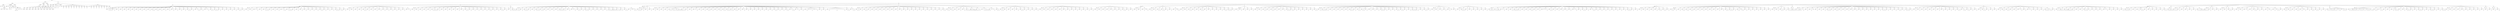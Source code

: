 graph Tree {
	"t0" [label = "TEI"];
	"t1" [label = "teiHeader"];
	"t2" [label = "fileDesc"];
	"t3" [label = "titleStmt"];
	"t4" [label = "title"];
	"t5" [label = "title"];
	"t6" [label = "author"];
	"t7" [label = "persName"];
	"t8" [label = "forename"];
	"t9" [label = "forename"];
	"t10" [label = "surname"];
	"t11" [label = "publicationStmt"];
	"t12" [label = "publisher"];
	"t13" [label = "idno"];
	"t14" [label = "idno"];
	"t15" [label = "availability"];
	"t16" [label = "licence"];
	"t17" [label = "ab"];
	"t18" [label = "ref"];
	"t19" [label = "sourceDesc"];
	"t20" [label = "bibl"];
	"t21" [label = "name"];
	"t22" [label = "idno"];
	"t23" [label = "idno"];
	"t24" [label = "availability"];
	"t25" [label = "licence"];
	"t26" [label = "ab"];
	"t27" [label = "ref"];
	"t28" [label = "bibl"];
	"t29" [label = "date"];
	"t30" [label = "date"];
	"t31" [label = "idno"];
	"t32" [label = "profileDesc"];
	"t33" [label = "particDesc"];
	"t34" [label = "listPerson"];
	"t35" [label = "person"];
	"t36" [label = "persName"];
	"t37" [label = "person"];
	"t38" [label = "persName"];
	"t39" [label = "person"];
	"t40" [label = "persName"];
	"t41" [label = "person"];
	"t42" [label = "persName"];
	"t43" [label = "person"];
	"t44" [label = "persName"];
	"t45" [label = "person"];
	"t46" [label = "persName"];
	"t47" [label = "person"];
	"t48" [label = "persName"];
	"t49" [label = "person"];
	"t50" [label = "persName"];
	"t51" [label = "person"];
	"t52" [label = "persName"];
	"t53" [label = "person"];
	"t54" [label = "persName"];
	"t55" [label = "person"];
	"t56" [label = "persName"];
	"t57" [label = "textClass"];
	"t58" [label = "keywords"];
	"t59" [label = "term"];
	"t60" [label = "term"];
	"t61" [label = "classCode"];
	"t62" [label = "revisionDesc"];
	"t63" [label = "listChange"];
	"t64" [label = "change"];
	"t65" [label = "text"];
	"t66" [label = "front"];
	"t67" [label = "docTitle"];
	"t68" [label = "titlePart"];
	"t69" [label = "titlePart"];
	"t70" [label = "docDate"];
	"t71" [label = "docAuthor"];
	"t72" [label = "div"];
	"t73" [label = "div"];
	"t74" [label = "head"];
	"t75" [label = "div"];
	"t76" [label = "p"];
	"t77" [label = "div"];
	"t78" [label = "p"];
	"t79" [label = "performance"];
	"t80" [label = "ab"];
	"t81" [label = "castList"];
	"t82" [label = "head"];
	"t83" [label = "castItem"];
	"t84" [label = "role"];
	"t85" [label = "castItem"];
	"t86" [label = "role"];
	"t87" [label = "castItem"];
	"t88" [label = "role"];
	"t89" [label = "castItem"];
	"t90" [label = "role"];
	"t91" [label = "castItem"];
	"t92" [label = "role"];
	"t93" [label = "castItem"];
	"t94" [label = "role"];
	"t95" [label = "castItem"];
	"t96" [label = "role"];
	"t97" [label = "castItem"];
	"t98" [label = "role"];
	"t99" [label = "castItem"];
	"t100" [label = "role"];
	"t101" [label = "castItem"];
	"t102" [label = "role"];
	"t103" [label = "castList"];
	"t104" [label = "head"];
	"t105" [label = "castItem"];
	"t106" [label = "role"];
	"t107" [label = "castItem"];
	"t108" [label = "role"];
	"t109" [label = "castItem"];
	"t110" [label = "role"];
	"t111" [label = "castItem"];
	"t112" [label = "role"];
	"t113" [label = "castItem"];
	"t114" [label = "role"];
	"t115" [label = "castItem"];
	"t116" [label = "role"];
	"t117" [label = "castItem"];
	"t118" [label = "role"];
	"t119" [label = "castItem"];
	"t120" [label = "role"];
	"t121" [label = "body"];
	"t122" [label = "div"];
	"t123" [label = "head"];
	"t124" [label = "div"];
	"t125" [label = "head"];
	"t126" [label = "stage"];
	"t127" [label = "sp"];
	"t128" [label = "speaker"];
	"t129" [label = "note"];
	"t130" [label = "p"];
	"t131" [label = "s"];
	"t132" [label = "s"];
	"t133" [label = "s"];
	"t134" [label = "sp"];
	"t135" [label = "speaker"];
	"t136" [label = "p"];
	"t137" [label = "s"];
	"t138" [label = "sp"];
	"t139" [label = "speaker"];
	"t140" [label = "p"];
	"t141" [label = "s"];
	"t142" [label = "sp"];
	"t143" [label = "speaker"];
	"t144" [label = "p"];
	"t145" [label = "s"];
	"t146" [label = "sp"];
	"t147" [label = "speaker"];
	"t148" [label = "p"];
	"t149" [label = "s"];
	"t150" [label = "sp"];
	"t151" [label = "speaker"];
	"t152" [label = "p"];
	"t153" [label = "s"];
	"t154" [label = "sp"];
	"t155" [label = "speaker"];
	"t156" [label = "p"];
	"t157" [label = "s"];
	"t158" [label = "sp"];
	"t159" [label = "speaker"];
	"t160" [label = "p"];
	"t161" [label = "s"];
	"t162" [label = "sp"];
	"t163" [label = "speaker"];
	"t164" [label = "p"];
	"t165" [label = "s"];
	"t166" [label = "sp"];
	"t167" [label = "speaker"];
	"t168" [label = "p"];
	"t169" [label = "s"];
	"t170" [label = "sp"];
	"t171" [label = "speaker"];
	"t172" [label = "p"];
	"t173" [label = "s"];
	"t174" [label = "sp"];
	"t175" [label = "speaker"];
	"t176" [label = "p"];
	"t177" [label = "s"];
	"t178" [label = "s"];
	"t179" [label = "sp"];
	"t180" [label = "speaker"];
	"t181" [label = "p"];
	"t182" [label = "s"];
	"t183" [label = "s"];
	"t184" [label = "sp"];
	"t185" [label = "speaker"];
	"t186" [label = "p"];
	"t187" [label = "s"];
	"t188" [label = "sp"];
	"t189" [label = "speaker"];
	"t190" [label = "p"];
	"t191" [label = "s"];
	"t192" [label = "sp"];
	"t193" [label = "speaker"];
	"t194" [label = "p"];
	"t195" [label = "s"];
	"t196" [label = "sp"];
	"t197" [label = "speaker"];
	"t198" [label = "p"];
	"t199" [label = "s"];
	"t200" [label = "sp"];
	"t201" [label = "speaker"];
	"t202" [label = "p"];
	"t203" [label = "s"];
	"t204" [label = "sp"];
	"t205" [label = "speaker"];
	"t206" [label = "p"];
	"t207" [label = "s"];
	"t208" [label = "sp"];
	"t209" [label = "speaker"];
	"t210" [label = "p"];
	"t211" [label = "s"];
	"t212" [label = "sp"];
	"t213" [label = "speaker"];
	"t214" [label = "p"];
	"t215" [label = "s"];
	"t216" [label = "s"];
	"t217" [label = "sp"];
	"t218" [label = "speaker"];
	"t219" [label = "p"];
	"t220" [label = "s"];
	"t221" [label = "sp"];
	"t222" [label = "speaker"];
	"t223" [label = "note"];
	"t224" [label = "p"];
	"t225" [label = "s"];
	"t226" [label = "s"];
	"t227" [label = "sp"];
	"t228" [label = "speaker"];
	"t229" [label = "p"];
	"t230" [label = "s"];
	"t231" [label = "sp"];
	"t232" [label = "speaker"];
	"t233" [label = "note"];
	"t234" [label = "p"];
	"t235" [label = "s"];
	"t236" [label = "sp"];
	"t237" [label = "speaker"];
	"t238" [label = "p"];
	"t239" [label = "s"];
	"t240" [label = "s"];
	"t241" [label = "sp"];
	"t242" [label = "speaker"];
	"t243" [label = "p"];
	"t244" [label = "s"];
	"t245" [label = "s"];
	"t246" [label = "s"];
	"t247" [label = "sp"];
	"t248" [label = "speaker"];
	"t249" [label = "p"];
	"t250" [label = "s"];
	"t251" [label = "sp"];
	"t252" [label = "speaker"];
	"t253" [label = "p"];
	"t254" [label = "s"];
	"t255" [label = "sp"];
	"t256" [label = "speaker"];
	"t257" [label = "p"];
	"t258" [label = "s"];
	"t259" [label = "sp"];
	"t260" [label = "speaker"];
	"t261" [label = "p"];
	"t262" [label = "s"];
	"t263" [label = "sp"];
	"t264" [label = "speaker"];
	"t265" [label = "p"];
	"t266" [label = "s"];
	"t267" [label = "sp"];
	"t268" [label = "speaker"];
	"t269" [label = "p"];
	"t270" [label = "s"];
	"t271" [label = "s"];
	"t272" [label = "sp"];
	"t273" [label = "speaker"];
	"t274" [label = "p"];
	"t275" [label = "s"];
	"t276" [label = "div"];
	"t277" [label = "head"];
	"t278" [label = "div"];
	"t279" [label = "head"];
	"t280" [label = "sp"];
	"t281" [label = "speaker"];
	"t282" [label = "p"];
	"t283" [label = "s"];
	"t284" [label = "sp"];
	"t285" [label = "speaker"];
	"t286" [label = "p"];
	"t287" [label = "s"];
	"t288" [label = "sp"];
	"t289" [label = "speaker"];
	"t290" [label = "note"];
	"t291" [label = "p"];
	"t292" [label = "s"];
	"t293" [label = "sp"];
	"t294" [label = "speaker"];
	"t295" [label = "p"];
	"t296" [label = "s"];
	"t297" [label = "sp"];
	"t298" [label = "speaker"];
	"t299" [label = "note"];
	"t300" [label = "p"];
	"t301" [label = "s"];
	"t302" [label = "s"];
	"t303" [label = "s"];
	"t304" [label = "sp"];
	"t305" [label = "speaker"];
	"t306" [label = "p"];
	"t307" [label = "s"];
	"t308" [label = "sp"];
	"t309" [label = "speaker"];
	"t310" [label = "p"];
	"t311" [label = "s"];
	"t312" [label = "sp"];
	"t313" [label = "speaker"];
	"t314" [label = "p"];
	"t315" [label = "s"];
	"t316" [label = "sp"];
	"t317" [label = "speaker"];
	"t318" [label = "note"];
	"t319" [label = "p"];
	"t320" [label = "s"];
	"t321" [label = "s"];
	"t322" [label = "sp"];
	"t323" [label = "speaker"];
	"t324" [label = "note"];
	"t325" [label = "p"];
	"t326" [label = "s"];
	"t327" [label = "s"];
	"t328" [label = "s"];
	"t329" [label = "sp"];
	"t330" [label = "speaker"];
	"t331" [label = "p"];
	"t332" [label = "s"];
	"t333" [label = "sp"];
	"t334" [label = "speaker"];
	"t335" [label = "p"];
	"t336" [label = "s"];
	"t337" [label = "sp"];
	"t338" [label = "speaker"];
	"t339" [label = "p"];
	"t340" [label = "s"];
	"t341" [label = "sp"];
	"t342" [label = "speaker"];
	"t343" [label = "p"];
	"t344" [label = "s"];
	"t345" [label = "sp"];
	"t346" [label = "speaker"];
	"t347" [label = "p"];
	"t348" [label = "s"];
	"t349" [label = "sp"];
	"t350" [label = "speaker"];
	"t351" [label = "p"];
	"t352" [label = "s"];
	"t353" [label = "sp"];
	"t354" [label = "speaker"];
	"t355" [label = "p"];
	"t356" [label = "s"];
	"t357" [label = "sp"];
	"t358" [label = "speaker"];
	"t359" [label = "p"];
	"t360" [label = "s"];
	"t361" [label = "s"];
	"t362" [label = "sp"];
	"t363" [label = "speaker"];
	"t364" [label = "p"];
	"t365" [label = "s"];
	"t366" [label = "sp"];
	"t367" [label = "speaker"];
	"t368" [label = "p"];
	"t369" [label = "s"];
	"t370" [label = "sp"];
	"t371" [label = "speaker"];
	"t372" [label = "p"];
	"t373" [label = "s"];
	"t374" [label = "sp"];
	"t375" [label = "speaker"];
	"t376" [label = "p"];
	"t377" [label = "s"];
	"t378" [label = "s"];
	"t379" [label = "s"];
	"t380" [label = "sp"];
	"t381" [label = "speaker"];
	"t382" [label = "p"];
	"t383" [label = "s"];
	"t384" [label = "s"];
	"t385" [label = "sp"];
	"t386" [label = "speaker"];
	"t387" [label = "p"];
	"t388" [label = "s"];
	"t389" [label = "div"];
	"t390" [label = "head"];
	"t391" [label = "sp"];
	"t392" [label = "speaker"];
	"t393" [label = "p"];
	"t394" [label = "s"];
	"t395" [label = "sp"];
	"t396" [label = "speaker"];
	"t397" [label = "p"];
	"t398" [label = "s"];
	"t399" [label = "sp"];
	"t400" [label = "speaker"];
	"t401" [label = "p"];
	"t402" [label = "s"];
	"t403" [label = "sp"];
	"t404" [label = "speaker"];
	"t405" [label = "p"];
	"t406" [label = "s"];
	"t407" [label = "sp"];
	"t408" [label = "speaker"];
	"t409" [label = "p"];
	"t410" [label = "s"];
	"t411" [label = "s"];
	"t412" [label = "sp"];
	"t413" [label = "speaker"];
	"t414" [label = "p"];
	"t415" [label = "s"];
	"t416" [label = "sp"];
	"t417" [label = "speaker"];
	"t418" [label = "p"];
	"t419" [label = "s"];
	"t420" [label = "sp"];
	"t421" [label = "speaker"];
	"t422" [label = "p"];
	"t423" [label = "s"];
	"t424" [label = "sp"];
	"t425" [label = "speaker"];
	"t426" [label = "p"];
	"t427" [label = "s"];
	"t428" [label = "sp"];
	"t429" [label = "speaker"];
	"t430" [label = "p"];
	"t431" [label = "s"];
	"t432" [label = "sp"];
	"t433" [label = "speaker"];
	"t434" [label = "p"];
	"t435" [label = "s"];
	"t436" [label = "sp"];
	"t437" [label = "speaker"];
	"t438" [label = "p"];
	"t439" [label = "s"];
	"t440" [label = "sp"];
	"t441" [label = "speaker"];
	"t442" [label = "p"];
	"t443" [label = "s"];
	"t444" [label = "sp"];
	"t445" [label = "speaker"];
	"t446" [label = "p"];
	"t447" [label = "s"];
	"t448" [label = "sp"];
	"t449" [label = "speaker"];
	"t450" [label = "p"];
	"t451" [label = "s"];
	"t452" [label = "sp"];
	"t453" [label = "speaker"];
	"t454" [label = "note"];
	"t455" [label = "p"];
	"t456" [label = "s"];
	"t457" [label = "div"];
	"t458" [label = "head"];
	"t459" [label = "sp"];
	"t460" [label = "speaker"];
	"t461" [label = "p"];
	"t462" [label = "s"];
	"t463" [label = "sp"];
	"t464" [label = "speaker"];
	"t465" [label = "p"];
	"t466" [label = "s"];
	"t467" [label = "sp"];
	"t468" [label = "speaker"];
	"t469" [label = "p"];
	"t470" [label = "s"];
	"t471" [label = "sp"];
	"t472" [label = "speaker"];
	"t473" [label = "p"];
	"t474" [label = "s"];
	"t475" [label = "sp"];
	"t476" [label = "speaker"];
	"t477" [label = "p"];
	"t478" [label = "s"];
	"t479" [label = "sp"];
	"t480" [label = "speaker"];
	"t481" [label = "note"];
	"t482" [label = "p"];
	"t483" [label = "s"];
	"t484" [label = "s"];
	"t485" [label = "s"];
	"t486" [label = "s"];
	"t487" [label = "sp"];
	"t488" [label = "speaker"];
	"t489" [label = "p"];
	"t490" [label = "s"];
	"t491" [label = "sp"];
	"t492" [label = "speaker"];
	"t493" [label = "p"];
	"t494" [label = "s"];
	"t495" [label = "sp"];
	"t496" [label = "speaker"];
	"t497" [label = "p"];
	"t498" [label = "s"];
	"t499" [label = "sp"];
	"t500" [label = "speaker"];
	"t501" [label = "p"];
	"t502" [label = "s"];
	"t503" [label = "sp"];
	"t504" [label = "speaker"];
	"t505" [label = "p"];
	"t506" [label = "s"];
	"t507" [label = "sp"];
	"t508" [label = "speaker"];
	"t509" [label = "p"];
	"t510" [label = "s"];
	"t511" [label = "sp"];
	"t512" [label = "speaker"];
	"t513" [label = "p"];
	"t514" [label = "s"];
	"t515" [label = "sp"];
	"t516" [label = "speaker"];
	"t517" [label = "p"];
	"t518" [label = "s"];
	"t519" [label = "s"];
	"t520" [label = "sp"];
	"t521" [label = "speaker"];
	"t522" [label = "p"];
	"t523" [label = "s"];
	"t524" [label = "sp"];
	"t525" [label = "speaker"];
	"t526" [label = "p"];
	"t527" [label = "s"];
	"t528" [label = "sp"];
	"t529" [label = "speaker"];
	"t530" [label = "p"];
	"t531" [label = "s"];
	"t532" [label = "sp"];
	"t533" [label = "speaker"];
	"t534" [label = "p"];
	"t535" [label = "s"];
	"t536" [label = "sp"];
	"t537" [label = "speaker"];
	"t538" [label = "p"];
	"t539" [label = "s"];
	"t540" [label = "sp"];
	"t541" [label = "speaker"];
	"t542" [label = "p"];
	"t543" [label = "s"];
	"t544" [label = "s"];
	"t545" [label = "sp"];
	"t546" [label = "speaker"];
	"t547" [label = "p"];
	"t548" [label = "s"];
	"t549" [label = "sp"];
	"t550" [label = "speaker"];
	"t551" [label = "p"];
	"t552" [label = "s"];
	"t553" [label = "sp"];
	"t554" [label = "speaker"];
	"t555" [label = "p"];
	"t556" [label = "s"];
	"t557" [label = "s"];
	"t558" [label = "sp"];
	"t559" [label = "speaker"];
	"t560" [label = "p"];
	"t561" [label = "s"];
	"t562" [label = "sp"];
	"t563" [label = "speaker"];
	"t564" [label = "p"];
	"t565" [label = "s"];
	"t566" [label = "div"];
	"t567" [label = "head"];
	"t568" [label = "sp"];
	"t569" [label = "speaker"];
	"t570" [label = "p"];
	"t571" [label = "s"];
	"t572" [label = "s"];
	"t573" [label = "s"];
	"t574" [label = "s"];
	"t575" [label = "div"];
	"t576" [label = "head"];
	"t577" [label = "sp"];
	"t578" [label = "speaker"];
	"t579" [label = "p"];
	"t580" [label = "s"];
	"t581" [label = "s"];
	"t582" [label = "sp"];
	"t583" [label = "speaker"];
	"t584" [label = "p"];
	"t585" [label = "s"];
	"t586" [label = "sp"];
	"t587" [label = "speaker"];
	"t588" [label = "p"];
	"t589" [label = "s"];
	"t590" [label = "s"];
	"t591" [label = "s"];
	"t592" [label = "sp"];
	"t593" [label = "speaker"];
	"t594" [label = "p"];
	"t595" [label = "s"];
	"t596" [label = "sp"];
	"t597" [label = "speaker"];
	"t598" [label = "p"];
	"t599" [label = "s"];
	"t600" [label = "sp"];
	"t601" [label = "speaker"];
	"t602" [label = "p"];
	"t603" [label = "s"];
	"t604" [label = "s"];
	"t605" [label = "s"];
	"t606" [label = "sp"];
	"t607" [label = "speaker"];
	"t608" [label = "p"];
	"t609" [label = "s"];
	"t610" [label = "s"];
	"t611" [label = "sp"];
	"t612" [label = "speaker"];
	"t613" [label = "p"];
	"t614" [label = "s"];
	"t615" [label = "sp"];
	"t616" [label = "speaker"];
	"t617" [label = "p"];
	"t618" [label = "s"];
	"t619" [label = "sp"];
	"t620" [label = "speaker"];
	"t621" [label = "p"];
	"t622" [label = "s"];
	"t623" [label = "sp"];
	"t624" [label = "speaker"];
	"t625" [label = "p"];
	"t626" [label = "s"];
	"t627" [label = "sp"];
	"t628" [label = "speaker"];
	"t629" [label = "p"];
	"t630" [label = "s"];
	"t631" [label = "s"];
	"t632" [label = "s"];
	"t633" [label = "s"];
	"t634" [label = "sp"];
	"t635" [label = "speaker"];
	"t636" [label = "p"];
	"t637" [label = "s"];
	"t638" [label = "sp"];
	"t639" [label = "speaker"];
	"t640" [label = "p"];
	"t641" [label = "s"];
	"t642" [label = "sp"];
	"t643" [label = "speaker"];
	"t644" [label = "note"];
	"t645" [label = "p"];
	"t646" [label = "s"];
	"t647" [label = "sp"];
	"t648" [label = "speaker"];
	"t649" [label = "p"];
	"t650" [label = "s"];
	"t651" [label = "s"];
	"t652" [label = "sp"];
	"t653" [label = "speaker"];
	"t654" [label = "p"];
	"t655" [label = "s"];
	"t656" [label = "sp"];
	"t657" [label = "speaker"];
	"t658" [label = "p"];
	"t659" [label = "s"];
	"t660" [label = "s"];
	"t661" [label = "s"];
	"t662" [label = "sp"];
	"t663" [label = "speaker"];
	"t664" [label = "p"];
	"t665" [label = "s"];
	"t666" [label = "sp"];
	"t667" [label = "speaker"];
	"t668" [label = "p"];
	"t669" [label = "s"];
	"t670" [label = "sp"];
	"t671" [label = "speaker"];
	"t672" [label = "p"];
	"t673" [label = "s"];
	"t674" [label = "sp"];
	"t675" [label = "speaker"];
	"t676" [label = "p"];
	"t677" [label = "s"];
	"t678" [label = "sp"];
	"t679" [label = "speaker"];
	"t680" [label = "p"];
	"t681" [label = "s"];
	"t682" [label = "sp"];
	"t683" [label = "speaker"];
	"t684" [label = "p"];
	"t685" [label = "s"];
	"t686" [label = "sp"];
	"t687" [label = "speaker"];
	"t688" [label = "p"];
	"t689" [label = "s"];
	"t690" [label = "s"];
	"t691" [label = "s"];
	"t692" [label = "s"];
	"t693" [label = "s"];
	"t694" [label = "s"];
	"t695" [label = "sp"];
	"t696" [label = "speaker"];
	"t697" [label = "p"];
	"t698" [label = "s"];
	"t699" [label = "s"];
	"t700" [label = "sp"];
	"t701" [label = "speaker"];
	"t702" [label = "p"];
	"t703" [label = "s"];
	"t704" [label = "sp"];
	"t705" [label = "speaker"];
	"t706" [label = "p"];
	"t707" [label = "s"];
	"t708" [label = "s"];
	"t709" [label = "sp"];
	"t710" [label = "speaker"];
	"t711" [label = "p"];
	"t712" [label = "s"];
	"t713" [label = "stage"];
	"t714" [label = "note"];
	"t715" [label = "p"];
	"t716" [label = "s"];
	"t717" [label = "s"];
	"t718" [label = "div"];
	"t719" [label = "head"];
	"t720" [label = "div"];
	"t721" [label = "head"];
	"t722" [label = "sp"];
	"t723" [label = "speaker"];
	"t724" [label = "p"];
	"t725" [label = "s"];
	"t726" [label = "s"];
	"t727" [label = "s"];
	"t728" [label = "div"];
	"t729" [label = "head"];
	"t730" [label = "sp"];
	"t731" [label = "speaker"];
	"t732" [label = "p"];
	"t733" [label = "s"];
	"t734" [label = "sp"];
	"t735" [label = "speaker"];
	"t736" [label = "p"];
	"t737" [label = "s"];
	"t738" [label = "sp"];
	"t739" [label = "speaker"];
	"t740" [label = "p"];
	"t741" [label = "s"];
	"t742" [label = "div"];
	"t743" [label = "head"];
	"t744" [label = "sp"];
	"t745" [label = "speaker"];
	"t746" [label = "p"];
	"t747" [label = "s"];
	"t748" [label = "sp"];
	"t749" [label = "speaker"];
	"t750" [label = "p"];
	"t751" [label = "s"];
	"t752" [label = "sp"];
	"t753" [label = "speaker"];
	"t754" [label = "p"];
	"t755" [label = "s"];
	"t756" [label = "sp"];
	"t757" [label = "speaker"];
	"t758" [label = "p"];
	"t759" [label = "s"];
	"t760" [label = "sp"];
	"t761" [label = "speaker"];
	"t762" [label = "p"];
	"t763" [label = "s"];
	"t764" [label = "s"];
	"t765" [label = "stage"];
	"t766" [label = "p"];
	"t767" [label = "s"];
	"t768" [label = "s"];
	"t769" [label = "stage"];
	"t770" [label = "note"];
	"t771" [label = "p"];
	"t772" [label = "s"];
	"t773" [label = "s"];
	"t774" [label = "s"];
	"t775" [label = "s"];
	"t776" [label = "s"];
	"t777" [label = "s"];
	"t778" [label = "sp"];
	"t779" [label = "speaker"];
	"t780" [label = "p"];
	"t781" [label = "s"];
	"t782" [label = "sp"];
	"t783" [label = "speaker"];
	"t784" [label = "p"];
	"t785" [label = "s"];
	"t786" [label = "sp"];
	"t787" [label = "speaker"];
	"t788" [label = "p"];
	"t789" [label = "s"];
	"t790" [label = "sp"];
	"t791" [label = "speaker"];
	"t792" [label = "note"];
	"t793" [label = "p"];
	"t794" [label = "s"];
	"t795" [label = "sp"];
	"t796" [label = "speaker"];
	"t797" [label = "p"];
	"t798" [label = "s"];
	"t799" [label = "sp"];
	"t800" [label = "speaker"];
	"t801" [label = "p"];
	"t802" [label = "s"];
	"t803" [label = "sp"];
	"t804" [label = "speaker"];
	"t805" [label = "p"];
	"t806" [label = "s"];
	"t807" [label = "s"];
	"t808" [label = "sp"];
	"t809" [label = "speaker"];
	"t810" [label = "p"];
	"t811" [label = "s"];
	"t812" [label = "sp"];
	"t813" [label = "speaker"];
	"t814" [label = "p"];
	"t815" [label = "s"];
	"t816" [label = "sp"];
	"t817" [label = "speaker"];
	"t818" [label = "p"];
	"t819" [label = "s"];
	"t820" [label = "s"];
	"t821" [label = "sp"];
	"t822" [label = "speaker"];
	"t823" [label = "p"];
	"t824" [label = "s"];
	"t825" [label = "s"];
	"t826" [label = "sp"];
	"t827" [label = "speaker"];
	"t828" [label = "p"];
	"t829" [label = "s"];
	"t830" [label = "s"];
	"t831" [label = "s"];
	"t832" [label = "sp"];
	"t833" [label = "speaker"];
	"t834" [label = "p"];
	"t835" [label = "s"];
	"t836" [label = "s"];
	"t837" [label = "sp"];
	"t838" [label = "speaker"];
	"t839" [label = "p"];
	"t840" [label = "s"];
	"t841" [label = "s"];
	"t842" [label = "sp"];
	"t843" [label = "speaker"];
	"t844" [label = "p"];
	"t845" [label = "s"];
	"t846" [label = "sp"];
	"t847" [label = "speaker"];
	"t848" [label = "p"];
	"t849" [label = "s"];
	"t850" [label = "sp"];
	"t851" [label = "speaker"];
	"t852" [label = "p"];
	"t853" [label = "s"];
	"t854" [label = "sp"];
	"t855" [label = "speaker"];
	"t856" [label = "p"];
	"t857" [label = "s"];
	"t858" [label = "sp"];
	"t859" [label = "speaker"];
	"t860" [label = "p"];
	"t861" [label = "s"];
	"t862" [label = "sp"];
	"t863" [label = "speaker"];
	"t864" [label = "p"];
	"t865" [label = "s"];
	"t866" [label = "sp"];
	"t867" [label = "speaker"];
	"t868" [label = "p"];
	"t869" [label = "s"];
	"t870" [label = "sp"];
	"t871" [label = "speaker"];
	"t872" [label = "p"];
	"t873" [label = "s"];
	"t874" [label = "sp"];
	"t875" [label = "speaker"];
	"t876" [label = "p"];
	"t877" [label = "s"];
	"t878" [label = "sp"];
	"t879" [label = "speaker"];
	"t880" [label = "p"];
	"t881" [label = "s"];
	"t882" [label = "s"];
	"t883" [label = "sp"];
	"t884" [label = "speaker"];
	"t885" [label = "p"];
	"t886" [label = "s"];
	"t887" [label = "sp"];
	"t888" [label = "speaker"];
	"t889" [label = "p"];
	"t890" [label = "s"];
	"t891" [label = "sp"];
	"t892" [label = "speaker"];
	"t893" [label = "p"];
	"t894" [label = "s"];
	"t895" [label = "s"];
	"t896" [label = "sp"];
	"t897" [label = "speaker"];
	"t898" [label = "note"];
	"t899" [label = "p"];
	"t900" [label = "s"];
	"t901" [label = "s"];
	"t902" [label = "sp"];
	"t903" [label = "speaker"];
	"t904" [label = "note"];
	"t905" [label = "p"];
	"t906" [label = "s"];
	"t907" [label = "sp"];
	"t908" [label = "speaker"];
	"t909" [label = "p"];
	"t910" [label = "s"];
	"t911" [label = "sp"];
	"t912" [label = "speaker"];
	"t913" [label = "p"];
	"t914" [label = "s"];
	"t915" [label = "stage"];
	"t916" [label = "note"];
	"t917" [label = "p"];
	"t918" [label = "s"];
	"t919" [label = "stage"];
	"t920" [label = "note"];
	"t921" [label = "p"];
	"t922" [label = "s"];
	"t923" [label = "sp"];
	"t924" [label = "speaker"];
	"t925" [label = "p"];
	"t926" [label = "s"];
	"t927" [label = "sp"];
	"t928" [label = "speaker"];
	"t929" [label = "p"];
	"t930" [label = "s"];
	"t931" [label = "sp"];
	"t932" [label = "speaker"];
	"t933" [label = "p"];
	"t934" [label = "s"];
	"t935" [label = "l"];
	"t936" [label = "l"];
	"t937" [label = "l"];
	"t938" [label = "l"];
	"t939" [label = "p"];
	"t940" [label = "s"];
	"t941" [label = "l"];
	"t942" [label = "l"];
	"t943" [label = "l"];
	"t944" [label = "l"];
	"t945" [label = "p"];
	"t946" [label = "s"];
	"t947" [label = "sp"];
	"t948" [label = "speaker"];
	"t949" [label = "p"];
	"t950" [label = "s"];
	"t951" [label = "s"];
	"t952" [label = "sp"];
	"t953" [label = "speaker"];
	"t954" [label = "note"];
	"t955" [label = "p"];
	"t956" [label = "s"];
	"t957" [label = "s"];
	"t958" [label = "div"];
	"t959" [label = "head"];
	"t960" [label = "sp"];
	"t961" [label = "speaker"];
	"t962" [label = "p"];
	"t963" [label = "s"];
	"t964" [label = "s"];
	"t965" [label = "sp"];
	"t966" [label = "speaker"];
	"t967" [label = "p"];
	"t968" [label = "s"];
	"t969" [label = "sp"];
	"t970" [label = "speaker"];
	"t971" [label = "p"];
	"t972" [label = "s"];
	"t973" [label = "s"];
	"t974" [label = "sp"];
	"t975" [label = "speaker"];
	"t976" [label = "p"];
	"t977" [label = "s"];
	"t978" [label = "sp"];
	"t979" [label = "speaker"];
	"t980" [label = "p"];
	"t981" [label = "s"];
	"t982" [label = "sp"];
	"t983" [label = "speaker"];
	"t984" [label = "p"];
	"t985" [label = "s"];
	"t986" [label = "sp"];
	"t987" [label = "speaker"];
	"t988" [label = "p"];
	"t989" [label = "s"];
	"t990" [label = "sp"];
	"t991" [label = "speaker"];
	"t992" [label = "p"];
	"t993" [label = "s"];
	"t994" [label = "sp"];
	"t995" [label = "speaker"];
	"t996" [label = "p"];
	"t997" [label = "s"];
	"t998" [label = "sp"];
	"t999" [label = "speaker"];
	"t1000" [label = "p"];
	"t1001" [label = "s"];
	"t1002" [label = "sp"];
	"t1003" [label = "speaker"];
	"t1004" [label = "p"];
	"t1005" [label = "s"];
	"t1006" [label = "sp"];
	"t1007" [label = "speaker"];
	"t1008" [label = "p"];
	"t1009" [label = "s"];
	"t1010" [label = "sp"];
	"t1011" [label = "speaker"];
	"t1012" [label = "p"];
	"t1013" [label = "s"];
	"t1014" [label = "sp"];
	"t1015" [label = "speaker"];
	"t1016" [label = "p"];
	"t1017" [label = "s"];
	"t1018" [label = "sp"];
	"t1019" [label = "speaker"];
	"t1020" [label = "p"];
	"t1021" [label = "s"];
	"t1022" [label = "sp"];
	"t1023" [label = "speaker"];
	"t1024" [label = "p"];
	"t1025" [label = "s"];
	"t1026" [label = "sp"];
	"t1027" [label = "speaker"];
	"t1028" [label = "p"];
	"t1029" [label = "s"];
	"t1030" [label = "sp"];
	"t1031" [label = "speaker"];
	"t1032" [label = "p"];
	"t1033" [label = "s"];
	"t1034" [label = "sp"];
	"t1035" [label = "speaker"];
	"t1036" [label = "p"];
	"t1037" [label = "s"];
	"t1038" [label = "sp"];
	"t1039" [label = "speaker"];
	"t1040" [label = "p"];
	"t1041" [label = "s"];
	"t1042" [label = "sp"];
	"t1043" [label = "speaker"];
	"t1044" [label = "p"];
	"t1045" [label = "s"];
	"t1046" [label = "sp"];
	"t1047" [label = "speaker"];
	"t1048" [label = "p"];
	"t1049" [label = "s"];
	"t1050" [label = "sp"];
	"t1051" [label = "speaker"];
	"t1052" [label = "p"];
	"t1053" [label = "s"];
	"t1054" [label = "s"];
	"t1055" [label = "div"];
	"t1056" [label = "head"];
	"t1057" [label = "sp"];
	"t1058" [label = "speaker"];
	"t1059" [label = "p"];
	"t1060" [label = "s"];
	"t1061" [label = "s"];
	"t1062" [label = "sp"];
	"t1063" [label = "speaker"];
	"t1064" [label = "p"];
	"t1065" [label = "s"];
	"t1066" [label = "s"];
	"t1067" [label = "sp"];
	"t1068" [label = "speaker"];
	"t1069" [label = "p"];
	"t1070" [label = "s"];
	"t1071" [label = "sp"];
	"t1072" [label = "speaker"];
	"t1073" [label = "p"];
	"t1074" [label = "s"];
	"t1075" [label = "sp"];
	"t1076" [label = "speaker"];
	"t1077" [label = "p"];
	"t1078" [label = "s"];
	"t1079" [label = "sp"];
	"t1080" [label = "speaker"];
	"t1081" [label = "p"];
	"t1082" [label = "s"];
	"t1083" [label = "sp"];
	"t1084" [label = "speaker"];
	"t1085" [label = "p"];
	"t1086" [label = "s"];
	"t1087" [label = "s"];
	"t1088" [label = "s"];
	"t1089" [label = "s"];
	"t1090" [label = "s"];
	"t1091" [label = "s"];
	"t1092" [label = "s"];
	"t1093" [label = "s"];
	"t1094" [label = "note"];
	"t1095" [label = "sp"];
	"t1096" [label = "speaker"];
	"t1097" [label = "p"];
	"t1098" [label = "s"];
	"t1099" [label = "note"];
	"t1100" [label = "sp"];
	"t1101" [label = "speaker"];
	"t1102" [label = "note"];
	"t1103" [label = "note"];
	"t1104" [label = "p"];
	"t1105" [label = "s"];
	"t1106" [label = "s"];
	"t1107" [label = "s"];
	"t1108" [label = "s"];
	"t1109" [label = "s"];
	"t1110" [label = "sp"];
	"t1111" [label = "speaker"];
	"t1112" [label = "note"];
	"t1113" [label = "note"];
	"t1114" [label = "p"];
	"t1115" [label = "s"];
	"t1116" [label = "sp"];
	"t1117" [label = "speaker"];
	"t1118" [label = "p"];
	"t1119" [label = "s"];
	"t1120" [label = "s"];
	"t1121" [label = "div"];
	"t1122" [label = "head"];
	"t1123" [label = "sp"];
	"t1124" [label = "speaker"];
	"t1125" [label = "p"];
	"t1126" [label = "s"];
	"t1127" [label = "s"];
	"t1128" [label = "sp"];
	"t1129" [label = "speaker"];
	"t1130" [label = "p"];
	"t1131" [label = "s"];
	"t1132" [label = "sp"];
	"t1133" [label = "speaker"];
	"t1134" [label = "p"];
	"t1135" [label = "s"];
	"t1136" [label = "sp"];
	"t1137" [label = "speaker"];
	"t1138" [label = "p"];
	"t1139" [label = "s"];
	"t1140" [label = "sp"];
	"t1141" [label = "speaker"];
	"t1142" [label = "p"];
	"t1143" [label = "s"];
	"t1144" [label = "sp"];
	"t1145" [label = "speaker"];
	"t1146" [label = "p"];
	"t1147" [label = "s"];
	"t1148" [label = "s"];
	"t1149" [label = "sp"];
	"t1150" [label = "speaker"];
	"t1151" [label = "p"];
	"t1152" [label = "s"];
	"t1153" [label = "sp"];
	"t1154" [label = "speaker"];
	"t1155" [label = "p"];
	"t1156" [label = "s"];
	"t1157" [label = "sp"];
	"t1158" [label = "speaker"];
	"t1159" [label = "p"];
	"t1160" [label = "s"];
	"t1161" [label = "sp"];
	"t1162" [label = "speaker"];
	"t1163" [label = "p"];
	"t1164" [label = "s"];
	"t1165" [label = "div"];
	"t1166" [label = "head"];
	"t1167" [label = "sp"];
	"t1168" [label = "speaker"];
	"t1169" [label = "p"];
	"t1170" [label = "s"];
	"t1171" [label = "sp"];
	"t1172" [label = "speaker"];
	"t1173" [label = "p"];
	"t1174" [label = "s"];
	"t1175" [label = "sp"];
	"t1176" [label = "speaker"];
	"t1177" [label = "p"];
	"t1178" [label = "s"];
	"t1179" [label = "sp"];
	"t1180" [label = "speaker"];
	"t1181" [label = "p"];
	"t1182" [label = "s"];
	"t1183" [label = "sp"];
	"t1184" [label = "speaker"];
	"t1185" [label = "p"];
	"t1186" [label = "s"];
	"t1187" [label = "sp"];
	"t1188" [label = "speaker"];
	"t1189" [label = "p"];
	"t1190" [label = "s"];
	"t1191" [label = "sp"];
	"t1192" [label = "speaker"];
	"t1193" [label = "p"];
	"t1194" [label = "s"];
	"t1195" [label = "sp"];
	"t1196" [label = "speaker"];
	"t1197" [label = "p"];
	"t1198" [label = "s"];
	"t1199" [label = "sp"];
	"t1200" [label = "speaker"];
	"t1201" [label = "p"];
	"t1202" [label = "s"];
	"t1203" [label = "sp"];
	"t1204" [label = "speaker"];
	"t1205" [label = "p"];
	"t1206" [label = "s"];
	"t1207" [label = "sp"];
	"t1208" [label = "speaker"];
	"t1209" [label = "p"];
	"t1210" [label = "s"];
	"t1211" [label = "sp"];
	"t1212" [label = "speaker"];
	"t1213" [label = "p"];
	"t1214" [label = "s"];
	"t1215" [label = "sp"];
	"t1216" [label = "speaker"];
	"t1217" [label = "p"];
	"t1218" [label = "s"];
	"t1219" [label = "sp"];
	"t1220" [label = "speaker"];
	"t1221" [label = "p"];
	"t1222" [label = "s"];
	"t1223" [label = "div"];
	"t1224" [label = "head"];
	"t1225" [label = "sp"];
	"t1226" [label = "speaker"];
	"t1227" [label = "p"];
	"t1228" [label = "s"];
	"t1229" [label = "sp"];
	"t1230" [label = "speaker"];
	"t1231" [label = "p"];
	"t1232" [label = "s"];
	"t1233" [label = "sp"];
	"t1234" [label = "speaker"];
	"t1235" [label = "p"];
	"t1236" [label = "s"];
	"t1237" [label = "sp"];
	"t1238" [label = "speaker"];
	"t1239" [label = "p"];
	"t1240" [label = "s"];
	"t1241" [label = "sp"];
	"t1242" [label = "speaker"];
	"t1243" [label = "p"];
	"t1244" [label = "s"];
	"t1245" [label = "sp"];
	"t1246" [label = "speaker"];
	"t1247" [label = "p"];
	"t1248" [label = "s"];
	"t1249" [label = "sp"];
	"t1250" [label = "speaker"];
	"t1251" [label = "p"];
	"t1252" [label = "s"];
	"t1253" [label = "sp"];
	"t1254" [label = "speaker"];
	"t1255" [label = "p"];
	"t1256" [label = "s"];
	"t1257" [label = "s"];
	"t1258" [label = "sp"];
	"t1259" [label = "speaker"];
	"t1260" [label = "p"];
	"t1261" [label = "s"];
	"t1262" [label = "sp"];
	"t1263" [label = "speaker"];
	"t1264" [label = "p"];
	"t1265" [label = "s"];
	"t1266" [label = "div"];
	"t1267" [label = "head"];
	"t1268" [label = "div"];
	"t1269" [label = "head"];
	"t1270" [label = "sp"];
	"t1271" [label = "speaker"];
	"t1272" [label = "p"];
	"t1273" [label = "s"];
	"t1274" [label = "sp"];
	"t1275" [label = "speaker"];
	"t1276" [label = "p"];
	"t1277" [label = "s"];
	"t1278" [label = "sp"];
	"t1279" [label = "speaker"];
	"t1280" [label = "p"];
	"t1281" [label = "s"];
	"t1282" [label = "stage"];
	"t1283" [label = "p"];
	"t1284" [label = "s"];
	"t1285" [label = "div"];
	"t1286" [label = "head"];
	"t1287" [label = "sp"];
	"t1288" [label = "speaker"];
	"t1289" [label = "p"];
	"t1290" [label = "s"];
	"t1291" [label = "s"];
	"t1292" [label = "sp"];
	"t1293" [label = "speaker"];
	"t1294" [label = "p"];
	"t1295" [label = "s"];
	"t1296" [label = "sp"];
	"t1297" [label = "speaker"];
	"t1298" [label = "p"];
	"t1299" [label = "s"];
	"t1300" [label = "s"];
	"t1301" [label = "sp"];
	"t1302" [label = "speaker"];
	"t1303" [label = "p"];
	"t1304" [label = "s"];
	"t1305" [label = "s"];
	"t1306" [label = "sp"];
	"t1307" [label = "speaker"];
	"t1308" [label = "p"];
	"t1309" [label = "s"];
	"t1310" [label = "sp"];
	"t1311" [label = "speaker"];
	"t1312" [label = "p"];
	"t1313" [label = "s"];
	"t1314" [label = "sp"];
	"t1315" [label = "speaker"];
	"t1316" [label = "p"];
	"t1317" [label = "s"];
	"t1318" [label = "stage"];
	"t1319" [label = "p"];
	"t1320" [label = "s"];
	"t1321" [label = "s"];
	"t1322" [label = "div"];
	"t1323" [label = "head"];
	"t1324" [label = "sp"];
	"t1325" [label = "speaker"];
	"t1326" [label = "p"];
	"t1327" [label = "s"];
	"t1328" [label = "sp"];
	"t1329" [label = "speaker"];
	"t1330" [label = "p"];
	"t1331" [label = "s"];
	"t1332" [label = "sp"];
	"t1333" [label = "speaker"];
	"t1334" [label = "p"];
	"t1335" [label = "s"];
	"t1336" [label = "s"];
	"t1337" [label = "sp"];
	"t1338" [label = "speaker"];
	"t1339" [label = "p"];
	"t1340" [label = "s"];
	"t1341" [label = "sp"];
	"t1342" [label = "speaker"];
	"t1343" [label = "p"];
	"t1344" [label = "s"];
	"t1345" [label = "sp"];
	"t1346" [label = "speaker"];
	"t1347" [label = "p"];
	"t1348" [label = "s"];
	"t1349" [label = "s"];
	"t1350" [label = "sp"];
	"t1351" [label = "speaker"];
	"t1352" [label = "p"];
	"t1353" [label = "s"];
	"t1354" [label = "sp"];
	"t1355" [label = "speaker"];
	"t1356" [label = "p"];
	"t1357" [label = "s"];
	"t1358" [label = "sp"];
	"t1359" [label = "speaker"];
	"t1360" [label = "p"];
	"t1361" [label = "s"];
	"t1362" [label = "sp"];
	"t1363" [label = "speaker"];
	"t1364" [label = "p"];
	"t1365" [label = "s"];
	"t1366" [label = "sp"];
	"t1367" [label = "speaker"];
	"t1368" [label = "p"];
	"t1369" [label = "s"];
	"t1370" [label = "sp"];
	"t1371" [label = "speaker"];
	"t1372" [label = "p"];
	"t1373" [label = "s"];
	"t1374" [label = "s"];
	"t1375" [label = "sp"];
	"t1376" [label = "speaker"];
	"t1377" [label = "p"];
	"t1378" [label = "s"];
	"t1379" [label = "s"];
	"t1380" [label = "s"];
	"t1381" [label = "sp"];
	"t1382" [label = "speaker"];
	"t1383" [label = "p"];
	"t1384" [label = "s"];
	"t1385" [label = "div"];
	"t1386" [label = "head"];
	"t1387" [label = "sp"];
	"t1388" [label = "speaker"];
	"t1389" [label = "p"];
	"t1390" [label = "s"];
	"t1391" [label = "stage"];
	"t1392" [label = "p"];
	"t1393" [label = "s"];
	"t1394" [label = "sp"];
	"t1395" [label = "speaker"];
	"t1396" [label = "p"];
	"t1397" [label = "s"];
	"t1398" [label = "sp"];
	"t1399" [label = "speaker"];
	"t1400" [label = "p"];
	"t1401" [label = "s"];
	"t1402" [label = "sp"];
	"t1403" [label = "speaker"];
	"t1404" [label = "p"];
	"t1405" [label = "s"];
	"t1406" [label = "div"];
	"t1407" [label = "head"];
	"t1408" [label = "sp"];
	"t1409" [label = "speaker"];
	"t1410" [label = "p"];
	"t1411" [label = "s"];
	"t1412" [label = "sp"];
	"t1413" [label = "speaker"];
	"t1414" [label = "p"];
	"t1415" [label = "s"];
	"t1416" [label = "sp"];
	"t1417" [label = "speaker"];
	"t1418" [label = "p"];
	"t1419" [label = "s"];
	"t1420" [label = "s"];
	"t1421" [label = "sp"];
	"t1422" [label = "speaker"];
	"t1423" [label = "p"];
	"t1424" [label = "s"];
	"t1425" [label = "sp"];
	"t1426" [label = "speaker"];
	"t1427" [label = "p"];
	"t1428" [label = "s"];
	"t1429" [label = "s"];
	"t1430" [label = "sp"];
	"t1431" [label = "speaker"];
	"t1432" [label = "p"];
	"t1433" [label = "s"];
	"t1434" [label = "sp"];
	"t1435" [label = "speaker"];
	"t1436" [label = "p"];
	"t1437" [label = "s"];
	"t1438" [label = "sp"];
	"t1439" [label = "speaker"];
	"t1440" [label = "p"];
	"t1441" [label = "s"];
	"t1442" [label = "sp"];
	"t1443" [label = "speaker"];
	"t1444" [label = "p"];
	"t1445" [label = "s"];
	"t1446" [label = "s"];
	"t1447" [label = "s"];
	"t1448" [label = "sp"];
	"t1449" [label = "speaker"];
	"t1450" [label = "p"];
	"t1451" [label = "s"];
	"t1452" [label = "s"];
	"t1453" [label = "sp"];
	"t1454" [label = "speaker"];
	"t1455" [label = "p"];
	"t1456" [label = "s"];
	"t1457" [label = "sp"];
	"t1458" [label = "speaker"];
	"t1459" [label = "p"];
	"t1460" [label = "s"];
	"t1461" [label = "sp"];
	"t1462" [label = "speaker"];
	"t1463" [label = "p"];
	"t1464" [label = "s"];
	"t1465" [label = "sp"];
	"t1466" [label = "speaker"];
	"t1467" [label = "p"];
	"t1468" [label = "s"];
	"t1469" [label = "sp"];
	"t1470" [label = "speaker"];
	"t1471" [label = "p"];
	"t1472" [label = "s"];
	"t1473" [label = "sp"];
	"t1474" [label = "speaker"];
	"t1475" [label = "p"];
	"t1476" [label = "s"];
	"t1477" [label = "s"];
	"t1478" [label = "div"];
	"t1479" [label = "head"];
	"t1480" [label = "sp"];
	"t1481" [label = "speaker"];
	"t1482" [label = "p"];
	"t1483" [label = "s"];
	"t1484" [label = "sp"];
	"t1485" [label = "speaker"];
	"t1486" [label = "p"];
	"t1487" [label = "s"];
	"t1488" [label = "s"];
	"t1489" [label = "s"];
	"t1490" [label = "s"];
	"t1491" [label = "sp"];
	"t1492" [label = "speaker"];
	"t1493" [label = "p"];
	"t1494" [label = "s"];
	"t1495" [label = "sp"];
	"t1496" [label = "speaker"];
	"t1497" [label = "p"];
	"t1498" [label = "s"];
	"t1499" [label = "sp"];
	"t1500" [label = "speaker"];
	"t1501" [label = "p"];
	"t1502" [label = "s"];
	"t1503" [label = "sp"];
	"t1504" [label = "speaker"];
	"t1505" [label = "p"];
	"t1506" [label = "s"];
	"t1507" [label = "sp"];
	"t1508" [label = "speaker"];
	"t1509" [label = "p"];
	"t1510" [label = "s"];
	"t1511" [label = "sp"];
	"t1512" [label = "speaker"];
	"t1513" [label = "p"];
	"t1514" [label = "s"];
	"t1515" [label = "sp"];
	"t1516" [label = "speaker"];
	"t1517" [label = "p"];
	"t1518" [label = "s"];
	"t1519" [label = "s"];
	"t1520" [label = "s"];
	"t1521" [label = "sp"];
	"t1522" [label = "speaker"];
	"t1523" [label = "p"];
	"t1524" [label = "s"];
	"t1525" [label = "sp"];
	"t1526" [label = "speaker"];
	"t1527" [label = "p"];
	"t1528" [label = "s"];
	"t1529" [label = "s"];
	"t1530" [label = "sp"];
	"t1531" [label = "speaker"];
	"t1532" [label = "p"];
	"t1533" [label = "s"];
	"t1534" [label = "s"];
	"t1535" [label = "stage"];
	"t1536" [label = "p"];
	"t1537" [label = "s"];
	"t1538" [label = "sp"];
	"t1539" [label = "speaker"];
	"t1540" [label = "p"];
	"t1541" [label = "s"];
	"t1542" [label = "sp"];
	"t1543" [label = "speaker"];
	"t1544" [label = "p"];
	"t1545" [label = "s"];
	"t1546" [label = "sp"];
	"t1547" [label = "speaker"];
	"t1548" [label = "p"];
	"t1549" [label = "s"];
	"t1550" [label = "sp"];
	"t1551" [label = "speaker"];
	"t1552" [label = "p"];
	"t1553" [label = "s"];
	"t1554" [label = "s"];
	"t1555" [label = "s"];
	"t1556" [label = "sp"];
	"t1557" [label = "speaker"];
	"t1558" [label = "p"];
	"t1559" [label = "s"];
	"t1560" [label = "sp"];
	"t1561" [label = "speaker"];
	"t1562" [label = "p"];
	"t1563" [label = "s"];
	"t1564" [label = "sp"];
	"t1565" [label = "speaker"];
	"t1566" [label = "p"];
	"t1567" [label = "s"];
	"t1568" [label = "sp"];
	"t1569" [label = "speaker"];
	"t1570" [label = "p"];
	"t1571" [label = "s"];
	"t1572" [label = "s"];
	"t1573" [label = "sp"];
	"t1574" [label = "speaker"];
	"t1575" [label = "p"];
	"t1576" [label = "s"];
	"t1577" [label = "s"];
	"t1578" [label = "sp"];
	"t1579" [label = "speaker"];
	"t1580" [label = "p"];
	"t1581" [label = "s"];
	"t1582" [label = "sp"];
	"t1583" [label = "speaker"];
	"t1584" [label = "p"];
	"t1585" [label = "s"];
	"t1586" [label = "sp"];
	"t1587" [label = "speaker"];
	"t1588" [label = "p"];
	"t1589" [label = "s"];
	"t1590" [label = "s"];
	"t1591" [label = "s"];
	"t1592" [label = "s"];
	"t1593" [label = "sp"];
	"t1594" [label = "speaker"];
	"t1595" [label = "p"];
	"t1596" [label = "s"];
	"t1597" [label = "sp"];
	"t1598" [label = "speaker"];
	"t1599" [label = "p"];
	"t1600" [label = "s"];
	"t1601" [label = "sp"];
	"t1602" [label = "speaker"];
	"t1603" [label = "p"];
	"t1604" [label = "s"];
	"t1605" [label = "s"];
	"t1606" [label = "sp"];
	"t1607" [label = "speaker"];
	"t1608" [label = "p"];
	"t1609" [label = "s"];
	"t1610" [label = "div"];
	"t1611" [label = "head"];
	"t1612" [label = "sp"];
	"t1613" [label = "speaker"];
	"t1614" [label = "p"];
	"t1615" [label = "s"];
	"t1616" [label = "sp"];
	"t1617" [label = "speaker"];
	"t1618" [label = "p"];
	"t1619" [label = "s"];
	"t1620" [label = "sp"];
	"t1621" [label = "speaker"];
	"t1622" [label = "p"];
	"t1623" [label = "s"];
	"t1624" [label = "sp"];
	"t1625" [label = "speaker"];
	"t1626" [label = "p"];
	"t1627" [label = "s"];
	"t1628" [label = "sp"];
	"t1629" [label = "speaker"];
	"t1630" [label = "p"];
	"t1631" [label = "s"];
	"t1632" [label = "stage"];
	"t1633" [label = "sp"];
	"t1634" [label = "speaker"];
	"t1635" [label = "p"];
	"t1636" [label = "s"];
	"t1637" [label = "div"];
	"t1638" [label = "head"];
	"t1639" [label = "sp"];
	"t1640" [label = "speaker"];
	"t1641" [label = "p"];
	"t1642" [label = "s"];
	"t1643" [label = "sp"];
	"t1644" [label = "speaker"];
	"t1645" [label = "p"];
	"t1646" [label = "s"];
	"t1647" [label = "s"];
	"t1648" [label = "s"];
	"t1649" [label = "sp"];
	"t1650" [label = "speaker"];
	"t1651" [label = "p"];
	"t1652" [label = "s"];
	"t1653" [label = "sp"];
	"t1654" [label = "speaker"];
	"t1655" [label = "p"];
	"t1656" [label = "s"];
	"t1657" [label = "sp"];
	"t1658" [label = "speaker"];
	"t1659" [label = "p"];
	"t1660" [label = "s"];
	"t1661" [label = "sp"];
	"t1662" [label = "speaker"];
	"t1663" [label = "p"];
	"t1664" [label = "s"];
	"t1665" [label = "sp"];
	"t1666" [label = "speaker"];
	"t1667" [label = "p"];
	"t1668" [label = "s"];
	"t1669" [label = "sp"];
	"t1670" [label = "speaker"];
	"t1671" [label = "p"];
	"t1672" [label = "s"];
	"t1673" [label = "div"];
	"t1674" [label = "head"];
	"t1675" [label = "sp"];
	"t1676" [label = "speaker"];
	"t1677" [label = "note"];
	"t1678" [label = "p"];
	"t1679" [label = "s"];
	"t1680" [label = "s"];
	"t1681" [label = "s"];
	"t1682" [label = "s"];
	"t1683" [label = "sp"];
	"t1684" [label = "speaker"];
	"t1685" [label = "p"];
	"t1686" [label = "s"];
	"t1687" [label = "s"];
	"t1688" [label = "s"];
	"t1689" [label = "s"];
	"t1690" [label = "stage"];
	"t1691" [label = "sp"];
	"t1692" [label = "speaker"];
	"t1693" [label = "note"];
	"t1694" [label = "p"];
	"t1695" [label = "s"];
	"t1696" [label = "sp"];
	"t1697" [label = "speaker"];
	"t1698" [label = "p"];
	"t1699" [label = "s"];
	"t1700" [label = "sp"];
	"t1701" [label = "speaker"];
	"t1702" [label = "p"];
	"t1703" [label = "s"];
	"t1704" [label = "sp"];
	"t1705" [label = "speaker"];
	"t1706" [label = "p"];
	"t1707" [label = "s"];
	"t1708" [label = "s"];
	"t1709" [label = "s"];
	"t1710" [label = "s"];
	"t1711" [label = "sp"];
	"t1712" [label = "speaker"];
	"t1713" [label = "p"];
	"t1714" [label = "s"];
	"t1715" [label = "sp"];
	"t1716" [label = "speaker"];
	"t1717" [label = "p"];
	"t1718" [label = "s"];
	"t1719" [label = "sp"];
	"t1720" [label = "speaker"];
	"t1721" [label = "p"];
	"t1722" [label = "s"];
	"t1723" [label = "sp"];
	"t1724" [label = "speaker"];
	"t1725" [label = "p"];
	"t1726" [label = "s"];
	"t1727" [label = "s"];
	"t1728" [label = "sp"];
	"t1729" [label = "speaker"];
	"t1730" [label = "p"];
	"t1731" [label = "s"];
	"t1732" [label = "sp"];
	"t1733" [label = "speaker"];
	"t1734" [label = "p"];
	"t1735" [label = "s"];
	"t1736" [label = "sp"];
	"t1737" [label = "speaker"];
	"t1738" [label = "note"];
	"t1739" [label = "note"];
	"t1740" [label = "p"];
	"t1741" [label = "s"];
	"t1742" [label = "sp"];
	"t1743" [label = "speaker"];
	"t1744" [label = "p"];
	"t1745" [label = "s"];
	"t1746" [label = "s"];
	"t1747" [label = "sp"];
	"t1748" [label = "speaker"];
	"t1749" [label = "p"];
	"t1750" [label = "s"];
	"t1751" [label = "sp"];
	"t1752" [label = "speaker"];
	"t1753" [label = "p"];
	"t1754" [label = "s"];
	"t1755" [label = "sp"];
	"t1756" [label = "speaker"];
	"t1757" [label = "p"];
	"t1758" [label = "s"];
	"t1759" [label = "sp"];
	"t1760" [label = "speaker"];
	"t1761" [label = "p"];
	"t1762" [label = "s"];
	"t1763" [label = "sp"];
	"t1764" [label = "speaker"];
	"t1765" [label = "p"];
	"t1766" [label = "s"];
	"t1767" [label = "sp"];
	"t1768" [label = "speaker"];
	"t1769" [label = "note"];
	"t1770" [label = "p"];
	"t1771" [label = "s"];
	"t1772" [label = "sp"];
	"t1773" [label = "speaker"];
	"t1774" [label = "p"];
	"t1775" [label = "s"];
	"t1776" [label = "sp"];
	"t1777" [label = "speaker"];
	"t1778" [label = "p"];
	"t1779" [label = "s"];
	"t1780" [label = "s"];
	"t1781" [label = "sp"];
	"t1782" [label = "speaker"];
	"t1783" [label = "p"];
	"t1784" [label = "s"];
	"t1785" [label = "sp"];
	"t1786" [label = "speaker"];
	"t1787" [label = "note"];
	"t1788" [label = "p"];
	"t1789" [label = "s"];
	"t1790" [label = "s"];
	"t1791" [label = "sp"];
	"t1792" [label = "speaker"];
	"t1793" [label = "p"];
	"t1794" [label = "s"];
	"t1795" [label = "sp"];
	"t1796" [label = "speaker"];
	"t1797" [label = "p"];
	"t1798" [label = "s"];
	"t1799" [label = "sp"];
	"t1800" [label = "speaker"];
	"t1801" [label = "p"];
	"t1802" [label = "s"];
	"t1803" [label = "sp"];
	"t1804" [label = "speaker"];
	"t1805" [label = "p"];
	"t1806" [label = "s"];
	"t1807" [label = "sp"];
	"t1808" [label = "speaker"];
	"t1809" [label = "p"];
	"t1810" [label = "s"];
	"t1811" [label = "sp"];
	"t1812" [label = "speaker"];
	"t1813" [label = "p"];
	"t1814" [label = "s"];
	"t1815" [label = "sp"];
	"t1816" [label = "speaker"];
	"t1817" [label = "p"];
	"t1818" [label = "s"];
	"t1819" [label = "sp"];
	"t1820" [label = "speaker"];
	"t1821" [label = "p"];
	"t1822" [label = "s"];
	"t1823" [label = "sp"];
	"t1824" [label = "speaker"];
	"t1825" [label = "p"];
	"t1826" [label = "s"];
	"t1827" [label = "s"];
	"t1828" [label = "s"];
	"t1829" [label = "sp"];
	"t1830" [label = "speaker"];
	"t1831" [label = "p"];
	"t1832" [label = "s"];
	"t1833" [label = "sp"];
	"t1834" [label = "speaker"];
	"t1835" [label = "p"];
	"t1836" [label = "s"];
	"t1837" [label = "div"];
	"t1838" [label = "head"];
	"t1839" [label = "div"];
	"t1840" [label = "head"];
	"t1841" [label = "sp"];
	"t1842" [label = "speaker"];
	"t1843" [label = "p"];
	"t1844" [label = "s"];
	"t1845" [label = "sp"];
	"t1846" [label = "speaker"];
	"t1847" [label = "p"];
	"t1848" [label = "s"];
	"t1849" [label = "sp"];
	"t1850" [label = "speaker"];
	"t1851" [label = "p"];
	"t1852" [label = "s"];
	"t1853" [label = "sp"];
	"t1854" [label = "speaker"];
	"t1855" [label = "p"];
	"t1856" [label = "s"];
	"t1857" [label = "sp"];
	"t1858" [label = "speaker"];
	"t1859" [label = "p"];
	"t1860" [label = "s"];
	"t1861" [label = "sp"];
	"t1862" [label = "speaker"];
	"t1863" [label = "p"];
	"t1864" [label = "s"];
	"t1865" [label = "s"];
	"t1866" [label = "sp"];
	"t1867" [label = "speaker"];
	"t1868" [label = "p"];
	"t1869" [label = "s"];
	"t1870" [label = "s"];
	"t1871" [label = "sp"];
	"t1872" [label = "speaker"];
	"t1873" [label = "p"];
	"t1874" [label = "s"];
	"t1875" [label = "div"];
	"t1876" [label = "head"];
	"t1877" [label = "sp"];
	"t1878" [label = "speaker"];
	"t1879" [label = "p"];
	"t1880" [label = "s"];
	"t1881" [label = "s"];
	"t1882" [label = "stage"];
	"t1883" [label = "p"];
	"t1884" [label = "s"];
	"t1885" [label = "sp"];
	"t1886" [label = "speaker"];
	"t1887" [label = "p"];
	"t1888" [label = "s"];
	"t1889" [label = "sp"];
	"t1890" [label = "speaker"];
	"t1891" [label = "p"];
	"t1892" [label = "s"];
	"t1893" [label = "s"];
	"t1894" [label = "sp"];
	"t1895" [label = "speaker"];
	"t1896" [label = "p"];
	"t1897" [label = "s"];
	"t1898" [label = "s"];
	"t1899" [label = "sp"];
	"t1900" [label = "speaker"];
	"t1901" [label = "p"];
	"t1902" [label = "s"];
	"t1903" [label = "s"];
	"t1904" [label = "sp"];
	"t1905" [label = "speaker"];
	"t1906" [label = "p"];
	"t1907" [label = "s"];
	"t1908" [label = "sp"];
	"t1909" [label = "speaker"];
	"t1910" [label = "p"];
	"t1911" [label = "s"];
	"t1912" [label = "sp"];
	"t1913" [label = "speaker"];
	"t1914" [label = "p"];
	"t1915" [label = "s"];
	"t1916" [label = "sp"];
	"t1917" [label = "speaker"];
	"t1918" [label = "p"];
	"t1919" [label = "s"];
	"t1920" [label = "sp"];
	"t1921" [label = "speaker"];
	"t1922" [label = "p"];
	"t1923" [label = "s"];
	"t1924" [label = "sp"];
	"t1925" [label = "speaker"];
	"t1926" [label = "p"];
	"t1927" [label = "s"];
	"t1928" [label = "sp"];
	"t1929" [label = "speaker"];
	"t1930" [label = "p"];
	"t1931" [label = "s"];
	"t1932" [label = "sp"];
	"t1933" [label = "speaker"];
	"t1934" [label = "p"];
	"t1935" [label = "s"];
	"t1936" [label = "sp"];
	"t1937" [label = "speaker"];
	"t1938" [label = "p"];
	"t1939" [label = "s"];
	"t1940" [label = "s"];
	"t1941" [label = "sp"];
	"t1942" [label = "speaker"];
	"t1943" [label = "p"];
	"t1944" [label = "s"];
	"t1945" [label = "s"];
	"t1946" [label = "s"];
	"t1947" [label = "sp"];
	"t1948" [label = "speaker"];
	"t1949" [label = "p"];
	"t1950" [label = "s"];
	"t1951" [label = "sp"];
	"t1952" [label = "speaker"];
	"t1953" [label = "p"];
	"t1954" [label = "s"];
	"t1955" [label = "s"];
	"t1956" [label = "stage"];
	"t1957" [label = "p"];
	"t1958" [label = "s"];
	"t1959" [label = "s"];
	"t1960" [label = "sp"];
	"t1961" [label = "speaker"];
	"t1962" [label = "p"];
	"t1963" [label = "s"];
	"t1964" [label = "sp"];
	"t1965" [label = "speaker"];
	"t1966" [label = "p"];
	"t1967" [label = "s"];
	"t1968" [label = "sp"];
	"t1969" [label = "speaker"];
	"t1970" [label = "p"];
	"t1971" [label = "s"];
	"t1972" [label = "sp"];
	"t1973" [label = "speaker"];
	"t1974" [label = "p"];
	"t1975" [label = "s"];
	"t1976" [label = "sp"];
	"t1977" [label = "speaker"];
	"t1978" [label = "p"];
	"t1979" [label = "s"];
	"t1980" [label = "sp"];
	"t1981" [label = "speaker"];
	"t1982" [label = "p"];
	"t1983" [label = "s"];
	"t1984" [label = "sp"];
	"t1985" [label = "speaker"];
	"t1986" [label = "p"];
	"t1987" [label = "s"];
	"t1988" [label = "div"];
	"t1989" [label = "head"];
	"t1990" [label = "sp"];
	"t1991" [label = "speaker"];
	"t1992" [label = "p"];
	"t1993" [label = "s"];
	"t1994" [label = "sp"];
	"t1995" [label = "speaker"];
	"t1996" [label = "p"];
	"t1997" [label = "s"];
	"t1998" [label = "sp"];
	"t1999" [label = "speaker"];
	"t2000" [label = "p"];
	"t2001" [label = "s"];
	"t2002" [label = "s"];
	"t2003" [label = "sp"];
	"t2004" [label = "speaker"];
	"t2005" [label = "p"];
	"t2006" [label = "s"];
	"t2007" [label = "sp"];
	"t2008" [label = "speaker"];
	"t2009" [label = "p"];
	"t2010" [label = "s"];
	"t2011" [label = "div"];
	"t2012" [label = "head"];
	"t2013" [label = "sp"];
	"t2014" [label = "speaker"];
	"t2015" [label = "p"];
	"t2016" [label = "s"];
	"t2017" [label = "s"];
	"t2018" [label = "s"];
	"t2019" [label = "s"];
	"t2020" [label = "s"];
	"t2021" [label = "div"];
	"t2022" [label = "head"];
	"t2023" [label = "sp"];
	"t2024" [label = "speaker"];
	"t2025" [label = "p"];
	"t2026" [label = "s"];
	"t2027" [label = "s"];
	"t2028" [label = "s"];
	"t2029" [label = "sp"];
	"t2030" [label = "speaker"];
	"t2031" [label = "note"];
	"t2032" [label = "p"];
	"t2033" [label = "s"];
	"t2034" [label = "sp"];
	"t2035" [label = "speaker"];
	"t2036" [label = "p"];
	"t2037" [label = "s"];
	"t2038" [label = "sp"];
	"t2039" [label = "speaker"];
	"t2040" [label = "p"];
	"t2041" [label = "s"];
	"t2042" [label = "stage"];
	"t2043" [label = "sp"];
	"t2044" [label = "speaker"];
	"t2045" [label = "p"];
	"t2046" [label = "s"];
	"t2047" [label = "sp"];
	"t2048" [label = "speaker"];
	"t2049" [label = "p"];
	"t2050" [label = "s"];
	"t2051" [label = "sp"];
	"t2052" [label = "speaker"];
	"t2053" [label = "p"];
	"t2054" [label = "s"];
	"t2055" [label = "sp"];
	"t2056" [label = "speaker"];
	"t2057" [label = "p"];
	"t2058" [label = "s"];
	"t2059" [label = "s"];
	"t2060" [label = "s"];
	"t2061" [label = "sp"];
	"t2062" [label = "speaker"];
	"t2063" [label = "p"];
	"t2064" [label = "s"];
	"t2065" [label = "sp"];
	"t2066" [label = "speaker"];
	"t2067" [label = "p"];
	"t2068" [label = "s"];
	"t2069" [label = "s"];
	"t2070" [label = "sp"];
	"t2071" [label = "speaker"];
	"t2072" [label = "p"];
	"t2073" [label = "s"];
	"t2074" [label = "sp"];
	"t2075" [label = "speaker"];
	"t2076" [label = "p"];
	"t2077" [label = "s"];
	"t2078" [label = "sp"];
	"t2079" [label = "speaker"];
	"t2080" [label = "p"];
	"t2081" [label = "s"];
	"t2082" [label = "sp"];
	"t2083" [label = "speaker"];
	"t2084" [label = "p"];
	"t2085" [label = "s"];
	"t2086" [label = "sp"];
	"t2087" [label = "speaker"];
	"t2088" [label = "p"];
	"t2089" [label = "s"];
	"t2090" [label = "sp"];
	"t2091" [label = "speaker"];
	"t2092" [label = "p"];
	"t2093" [label = "s"];
	"t2094" [label = "sp"];
	"t2095" [label = "speaker"];
	"t2096" [label = "p"];
	"t2097" [label = "s"];
	"t2098" [label = "sp"];
	"t2099" [label = "speaker"];
	"t2100" [label = "p"];
	"t2101" [label = "s"];
	"t2102" [label = "sp"];
	"t2103" [label = "speaker"];
	"t2104" [label = "p"];
	"t2105" [label = "s"];
	"t2106" [label = "sp"];
	"t2107" [label = "speaker"];
	"t2108" [label = "p"];
	"t2109" [label = "s"];
	"t2110" [label = "sp"];
	"t2111" [label = "speaker"];
	"t2112" [label = "p"];
	"t2113" [label = "s"];
	"t2114" [label = "sp"];
	"t2115" [label = "speaker"];
	"t2116" [label = "p"];
	"t2117" [label = "s"];
	"t2118" [label = "s"];
	"t2119" [label = "s"];
	"t2120" [label = "sp"];
	"t2121" [label = "speaker"];
	"t2122" [label = "p"];
	"t2123" [label = "s"];
	"t2124" [label = "sp"];
	"t2125" [label = "speaker"];
	"t2126" [label = "p"];
	"t2127" [label = "s"];
	"t2128" [label = "sp"];
	"t2129" [label = "speaker"];
	"t2130" [label = "p"];
	"t2131" [label = "s"];
	"t2132" [label = "sp"];
	"t2133" [label = "speaker"];
	"t2134" [label = "p"];
	"t2135" [label = "s"];
	"t2136" [label = "s"];
	"t2137" [label = "sp"];
	"t2138" [label = "speaker"];
	"t2139" [label = "p"];
	"t2140" [label = "s"];
	"t2141" [label = "sp"];
	"t2142" [label = "speaker"];
	"t2143" [label = "p"];
	"t2144" [label = "s"];
	"t2145" [label = "s"];
	"t2146" [label = "s"];
	"t2147" [label = "sp"];
	"t2148" [label = "speaker"];
	"t2149" [label = "p"];
	"t2150" [label = "s"];
	"t2151" [label = "div"];
	"t2152" [label = "head"];
	"t2153" [label = "sp"];
	"t2154" [label = "speaker"];
	"t2155" [label = "p"];
	"t2156" [label = "s"];
	"t2157" [label = "sp"];
	"t2158" [label = "speaker"];
	"t2159" [label = "p"];
	"t2160" [label = "s"];
	"t2161" [label = "sp"];
	"t2162" [label = "speaker"];
	"t2163" [label = "p"];
	"t2164" [label = "s"];
	"t2165" [label = "sp"];
	"t2166" [label = "speaker"];
	"t2167" [label = "p"];
	"t2168" [label = "s"];
	"t2169" [label = "sp"];
	"t2170" [label = "speaker"];
	"t2171" [label = "p"];
	"t2172" [label = "s"];
	"t2173" [label = "sp"];
	"t2174" [label = "speaker"];
	"t2175" [label = "p"];
	"t2176" [label = "s"];
	"t2177" [label = "sp"];
	"t2178" [label = "speaker"];
	"t2179" [label = "p"];
	"t2180" [label = "s"];
	"t2181" [label = "sp"];
	"t2182" [label = "speaker"];
	"t2183" [label = "p"];
	"t2184" [label = "s"];
	"t2185" [label = "sp"];
	"t2186" [label = "speaker"];
	"t2187" [label = "p"];
	"t2188" [label = "s"];
	"t2189" [label = "sp"];
	"t2190" [label = "speaker"];
	"t2191" [label = "p"];
	"t2192" [label = "s"];
	"t2193" [label = "sp"];
	"t2194" [label = "speaker"];
	"t2195" [label = "p"];
	"t2196" [label = "s"];
	"t2197" [label = "sp"];
	"t2198" [label = "speaker"];
	"t2199" [label = "p"];
	"t2200" [label = "s"];
	"t2201" [label = "s"];
	"t2202" [label = "sp"];
	"t2203" [label = "speaker"];
	"t2204" [label = "note"];
	"t2205" [label = "p"];
	"t2206" [label = "s"];
	"t2207" [label = "s"];
	"t2208" [label = "sp"];
	"t2209" [label = "speaker"];
	"t2210" [label = "p"];
	"t2211" [label = "s"];
	"t2212" [label = "s"];
	"t2213" [label = "sp"];
	"t2214" [label = "speaker"];
	"t2215" [label = "p"];
	"t2216" [label = "s"];
	"t2217" [label = "sp"];
	"t2218" [label = "speaker"];
	"t2219" [label = "p"];
	"t2220" [label = "s"];
	"t2221" [label = "div"];
	"t2222" [label = "head"];
	"t2223" [label = "sp"];
	"t2224" [label = "speaker"];
	"t2225" [label = "p"];
	"t2226" [label = "s"];
	"t2227" [label = "sp"];
	"t2228" [label = "speaker"];
	"t2229" [label = "p"];
	"t2230" [label = "s"];
	"t2231" [label = "s"];
	"t2232" [label = "sp"];
	"t2233" [label = "speaker"];
	"t2234" [label = "p"];
	"t2235" [label = "s"];
	"t2236" [label = "sp"];
	"t2237" [label = "speaker"];
	"t2238" [label = "p"];
	"t2239" [label = "s"];
	"t2240" [label = "sp"];
	"t2241" [label = "speaker"];
	"t2242" [label = "p"];
	"t2243" [label = "s"];
	"t2244" [label = "div"];
	"t2245" [label = "head"];
	"t2246" [label = "sp"];
	"t2247" [label = "speaker"];
	"t2248" [label = "p"];
	"t2249" [label = "s"];
	"t2250" [label = "sp"];
	"t2251" [label = "speaker"];
	"t2252" [label = "p"];
	"t2253" [label = "s"];
	"t2254" [label = "s"];
	"t2255" [label = "sp"];
	"t2256" [label = "speaker"];
	"t2257" [label = "p"];
	"t2258" [label = "s"];
	"t2259" [label = "s"];
	"t2260" [label = "sp"];
	"t2261" [label = "speaker"];
	"t2262" [label = "p"];
	"t2263" [label = "s"];
	"t2264" [label = "sp"];
	"t2265" [label = "speaker"];
	"t2266" [label = "p"];
	"t2267" [label = "s"];
	"t2268" [label = "sp"];
	"t2269" [label = "speaker"];
	"t2270" [label = "note"];
	"t2271" [label = "p"];
	"t2272" [label = "s"];
	"t2273" [label = "sp"];
	"t2274" [label = "speaker"];
	"t2275" [label = "p"];
	"t2276" [label = "s"];
	"t2277" [label = "sp"];
	"t2278" [label = "speaker"];
	"t2279" [label = "note"];
	"t2280" [label = "p"];
	"t2281" [label = "s"];
	"t2282" [label = "sp"];
	"t2283" [label = "speaker"];
	"t2284" [label = "p"];
	"t2285" [label = "s"];
	"t2286" [label = "sp"];
	"t2287" [label = "speaker"];
	"t2288" [label = "p"];
	"t2289" [label = "s"];
	"t2290" [label = "sp"];
	"t2291" [label = "speaker"];
	"t2292" [label = "p"];
	"t2293" [label = "s"];
	"t2294" [label = "sp"];
	"t2295" [label = "speaker"];
	"t2296" [label = "p"];
	"t2297" [label = "s"];
	"t2298" [label = "s"];
	"t2299" [label = "s"];
	"t2300" [label = "stage"];
	"t2301" [label = "p"];
	"t2302" [label = "s"];
	"t2303" [label = "s"];
	"t2304" [label = "sp"];
	"t2305" [label = "speaker"];
	"t2306" [label = "p"];
	"t2307" [label = "s"];
	"t2308" [label = "div"];
	"t2309" [label = "head"];
	"t2310" [label = "sp"];
	"t2311" [label = "speaker"];
	"t2312" [label = "p"];
	"t2313" [label = "s"];
	"t2314" [label = "sp"];
	"t2315" [label = "speaker"];
	"t2316" [label = "p"];
	"t2317" [label = "s"];
	"t2318" [label = "s"];
	"t2319" [label = "s"];
	"t2320" [label = "sp"];
	"t2321" [label = "speaker"];
	"t2322" [label = "p"];
	"t2323" [label = "s"];
	"t2324" [label = "s"];
	"t2325" [label = "s"];
	"t2326" [label = "s"];
	"t2327" [label = "s"];
	"t2328" [label = "s"];
	"t2329" [label = "sp"];
	"t2330" [label = "speaker"];
	"t2331" [label = "p"];
	"t2332" [label = "s"];
	"t2333" [label = "sp"];
	"t2334" [label = "speaker"];
	"t2335" [label = "p"];
	"t2336" [label = "s"];
	"t2337" [label = "sp"];
	"t2338" [label = "speaker"];
	"t2339" [label = "p"];
	"t2340" [label = "s"];
	"t2341" [label = "sp"];
	"t2342" [label = "speaker"];
	"t2343" [label = "p"];
	"t2344" [label = "s"];
	"t2345" [label = "sp"];
	"t2346" [label = "speaker"];
	"t2347" [label = "p"];
	"t2348" [label = "s"];
	"t2349" [label = "s"];
	"t2350" [label = "s"];
	"t2351" [label = "sp"];
	"t2352" [label = "speaker"];
	"t2353" [label = "p"];
	"t2354" [label = "s"];
	"t2355" [label = "sp"];
	"t2356" [label = "speaker"];
	"t2357" [label = "p"];
	"t2358" [label = "s"];
	"t2359" [label = "sp"];
	"t2360" [label = "speaker"];
	"t2361" [label = "p"];
	"t2362" [label = "s"];
	"t2363" [label = "sp"];
	"t2364" [label = "speaker"];
	"t2365" [label = "p"];
	"t2366" [label = "s"];
	"t2367" [label = "sp"];
	"t2368" [label = "speaker"];
	"t2369" [label = "note"];
	"t2370" [label = "p"];
	"t2371" [label = "s"];
	"t2372" [label = "sp"];
	"t2373" [label = "speaker"];
	"t2374" [label = "p"];
	"t2375" [label = "s"];
	"t2376" [label = "sp"];
	"t2377" [label = "speaker"];
	"t2378" [label = "p"];
	"t2379" [label = "s"];
	"t2380" [label = "sp"];
	"t2381" [label = "speaker"];
	"t2382" [label = "p"];
	"t2383" [label = "s"];
	"t2384" [label = "sp"];
	"t2385" [label = "speaker"];
	"t2386" [label = "p"];
	"t2387" [label = "s"];
	"t2388" [label = "div"];
	"t2389" [label = "head"];
	"t2390" [label = "div"];
	"t2391" [label = "head"];
	"t2392" [label = "sp"];
	"t2393" [label = "speaker"];
	"t2394" [label = "p"];
	"t2395" [label = "s"];
	"t2396" [label = "s"];
	"t2397" [label = "s"];
	"t2398" [label = "s"];
	"t2399" [label = "sp"];
	"t2400" [label = "speaker"];
	"t2401" [label = "p"];
	"t2402" [label = "s"];
	"t2403" [label = "sp"];
	"t2404" [label = "speaker"];
	"t2405" [label = "p"];
	"t2406" [label = "s"];
	"t2407" [label = "sp"];
	"t2408" [label = "speaker"];
	"t2409" [label = "p"];
	"t2410" [label = "s"];
	"t2411" [label = "stage"];
	"t2412" [label = "p"];
	"t2413" [label = "s"];
	"t2414" [label = "s"];
	"t2415" [label = "sp"];
	"t2416" [label = "speaker"];
	"t2417" [label = "p"];
	"t2418" [label = "s"];
	"t2419" [label = "sp"];
	"t2420" [label = "speaker"];
	"t2421" [label = "p"];
	"t2422" [label = "s"];
	"t2423" [label = "sp"];
	"t2424" [label = "speaker"];
	"t2425" [label = "p"];
	"t2426" [label = "s"];
	"t2427" [label = "sp"];
	"t2428" [label = "speaker"];
	"t2429" [label = "p"];
	"t2430" [label = "s"];
	"t2431" [label = "sp"];
	"t2432" [label = "speaker"];
	"t2433" [label = "p"];
	"t2434" [label = "s"];
	"t2435" [label = "sp"];
	"t2436" [label = "speaker"];
	"t2437" [label = "p"];
	"t2438" [label = "s"];
	"t2439" [label = "s"];
	"t2440" [label = "div"];
	"t2441" [label = "head"];
	"t2442" [label = "sp"];
	"t2443" [label = "speaker"];
	"t2444" [label = "note"];
	"t2445" [label = "p"];
	"t2446" [label = "s"];
	"t2447" [label = "s"];
	"t2448" [label = "s"];
	"t2449" [label = "s"];
	"t2450" [label = "s"];
	"t2451" [label = "div"];
	"t2452" [label = "head"];
	"t2453" [label = "sp"];
	"t2454" [label = "speaker"];
	"t2455" [label = "p"];
	"t2456" [label = "s"];
	"t2457" [label = "s"];
	"t2458" [label = "sp"];
	"t2459" [label = "speaker"];
	"t2460" [label = "p"];
	"t2461" [label = "s"];
	"t2462" [label = "sp"];
	"t2463" [label = "speaker"];
	"t2464" [label = "p"];
	"t2465" [label = "s"];
	"t2466" [label = "sp"];
	"t2467" [label = "speaker"];
	"t2468" [label = "p"];
	"t2469" [label = "s"];
	"t2470" [label = "sp"];
	"t2471" [label = "speaker"];
	"t2472" [label = "p"];
	"t2473" [label = "s"];
	"t2474" [label = "sp"];
	"t2475" [label = "speaker"];
	"t2476" [label = "p"];
	"t2477" [label = "s"];
	"t2478" [label = "sp"];
	"t2479" [label = "speaker"];
	"t2480" [label = "p"];
	"t2481" [label = "s"];
	"t2482" [label = "stage"];
	"t2483" [label = "p"];
	"t2484" [label = "s"];
	"t2485" [label = "s"];
	"t2486" [label = "s"];
	"t2487" [label = "s"];
	"t2488" [label = "s"];
	"t2489" [label = "s"];
	"t2490" [label = "div"];
	"t2491" [label = "head"];
	"t2492" [label = "sp"];
	"t2493" [label = "speaker"];
	"t2494" [label = "p"];
	"t2495" [label = "s"];
	"t2496" [label = "sp"];
	"t2497" [label = "speaker"];
	"t2498" [label = "p"];
	"t2499" [label = "s"];
	"t2500" [label = "sp"];
	"t2501" [label = "speaker"];
	"t2502" [label = "p"];
	"t2503" [label = "s"];
	"t2504" [label = "sp"];
	"t2505" [label = "speaker"];
	"t2506" [label = "p"];
	"t2507" [label = "s"];
	"t2508" [label = "div"];
	"t2509" [label = "head"];
	"t2510" [label = "sp"];
	"t2511" [label = "speaker"];
	"t2512" [label = "p"];
	"t2513" [label = "s"];
	"t2514" [label = "sp"];
	"t2515" [label = "speaker"];
	"t2516" [label = "p"];
	"t2517" [label = "s"];
	"t2518" [label = "sp"];
	"t2519" [label = "speaker"];
	"t2520" [label = "p"];
	"t2521" [label = "s"];
	"t2522" [label = "s"];
	"t2523" [label = "sp"];
	"t2524" [label = "speaker"];
	"t2525" [label = "p"];
	"t2526" [label = "s"];
	"t2527" [label = "div"];
	"t2528" [label = "head"];
	"t2529" [label = "sp"];
	"t2530" [label = "speaker"];
	"t2531" [label = "p"];
	"t2532" [label = "s"];
	"t2533" [label = "sp"];
	"t2534" [label = "speaker"];
	"t2535" [label = "p"];
	"t2536" [label = "s"];
	"t2537" [label = "sp"];
	"t2538" [label = "speaker"];
	"t2539" [label = "note"];
	"t2540" [label = "p"];
	"t2541" [label = "s"];
	"t2542" [label = "sp"];
	"t2543" [label = "speaker"];
	"t2544" [label = "p"];
	"t2545" [label = "s"];
	"t2546" [label = "sp"];
	"t2547" [label = "speaker"];
	"t2548" [label = "p"];
	"t2549" [label = "s"];
	"t2550" [label = "s"];
	"t2551" [label = "sp"];
	"t2552" [label = "speaker"];
	"t2553" [label = "p"];
	"t2554" [label = "s"];
	"t2555" [label = "sp"];
	"t2556" [label = "speaker"];
	"t2557" [label = "p"];
	"t2558" [label = "s"];
	"t2559" [label = "sp"];
	"t2560" [label = "speaker"];
	"t2561" [label = "p"];
	"t2562" [label = "s"];
	"t2563" [label = "stage"];
	"t2564" [label = "p"];
	"t2565" [label = "s"];
	"t2566" [label = "sp"];
	"t2567" [label = "speaker"];
	"t2568" [label = "p"];
	"t2569" [label = "s"];
	"t2570" [label = "stage"];
	"t2571" [label = "p"];
	"t2572" [label = "s"];
	"t2573" [label = "s"];
	"t2574" [label = "sp"];
	"t2575" [label = "speaker"];
	"t2576" [label = "p"];
	"t2577" [label = "s"];
	"t2578" [label = "div"];
	"t2579" [label = "head"];
	"t2580" [label = "sp"];
	"t2581" [label = "speaker"];
	"t2582" [label = "p"];
	"t2583" [label = "s"];
	"t2584" [label = "s"];
	"t2585" [label = "sp"];
	"t2586" [label = "speaker"];
	"t2587" [label = "p"];
	"t2588" [label = "s"];
	"t2589" [label = "s"];
	"t2590" [label = "sp"];
	"t2591" [label = "speaker"];
	"t2592" [label = "p"];
	"t2593" [label = "s"];
	"t2594" [label = "sp"];
	"t2595" [label = "speaker"];
	"t2596" [label = "p"];
	"t2597" [label = "s"];
	"t2598" [label = "s"];
	"t2599" [label = "sp"];
	"t2600" [label = "speaker"];
	"t2601" [label = "p"];
	"t2602" [label = "s"];
	"t2603" [label = "stage"];
	"t2604" [label = "p"];
	"t2605" [label = "s"];
	"t2606" [label = "sp"];
	"t2607" [label = "speaker"];
	"t2608" [label = "p"];
	"t2609" [label = "s"];
	"t2610" [label = "sp"];
	"t2611" [label = "speaker"];
	"t2612" [label = "p"];
	"t2613" [label = "s"];
	"t2614" [label = "s"];
	"t2615" [label = "sp"];
	"t2616" [label = "speaker"];
	"t2617" [label = "p"];
	"t2618" [label = "s"];
	"t2619" [label = "s"];
	"t2620" [label = "sp"];
	"t2621" [label = "speaker"];
	"t2622" [label = "p"];
	"t2623" [label = "s"];
	"t2624" [label = "sp"];
	"t2625" [label = "speaker"];
	"t2626" [label = "p"];
	"t2627" [label = "s"];
	"t2628" [label = "div"];
	"t2629" [label = "head"];
	"t2630" [label = "sp"];
	"t2631" [label = "speaker"];
	"t2632" [label = "p"];
	"t2633" [label = "s"];
	"t2634" [label = "s"];
	"t2635" [label = "stage"];
	"t2636" [label = "p"];
	"t2637" [label = "s"];
	"t2638" [label = "s"];
	"t2639" [label = "s"];
	"t2640" [label = "s"];
	"t2641" [label = "stage"];
	"t2642" [label = "p"];
	"t2643" [label = "s"];
	"t2644" [label = "stage"];
	"t2645" [label = "p"];
	"t2646" [label = "s"];
	"t2647" [label = "s"];
	"t2648" [label = "stage"];
	"t2649" [label = "note"];
	"t2650" [label = "p"];
	"t2651" [label = "s"];
	"t2652" [label = "s"];
	"t2653" [label = "s"];
	"t2654" [label = "stage"];
	"t2655" [label = "div"];
	"t2656" [label = "head"];
	"t2657" [label = "sp"];
	"t2658" [label = "speaker"];
	"t2659" [label = "p"];
	"t2660" [label = "s"];
	"t2661" [label = "sp"];
	"t2662" [label = "speaker"];
	"t2663" [label = "p"];
	"t2664" [label = "s"];
	"t2665" [label = "s"];
	"t2666" [label = "s"];
	"t2667" [label = "s"];
	"t2668" [label = "s"];
	"t2669" [label = "stage"];
	"t2670" [label = "p"];
	"t2671" [label = "s"];
	"t2672" [label = "stage"];
	"t2673" [label = "p"];
	"t2674" [label = "s"];
	"t2675" [label = "s"];
	"t2676" [label = "s"];
	"t2677" [label = "stage"];
	"t2678" [label = "p"];
	"t2679" [label = "s"];
	"t2680" [label = "stage"];
	"t2681" [label = "p"];
	"t2682" [label = "s"];
	"t2683" [label = "s"];
	"t2684" [label = "s"];
	"t2685" [label = "stage"];
	"t2686" [label = "p"];
	"t2687" [label = "s"];
	"t2688" [label = "s"];
	"t2689" [label = "sp"];
	"t2690" [label = "speaker"];
	"t2691" [label = "p"];
	"t2692" [label = "s"];
	"t2693" [label = "s"];
	"t2694" [label = "sp"];
	"t2695" [label = "speaker"];
	"t2696" [label = "note"];
	"t2697" [label = "p"];
	"t2698" [label = "s"];
	"t2699" [label = "s"];
	"t2700" [label = "sp"];
	"t2701" [label = "speaker"];
	"t2702" [label = "p"];
	"t2703" [label = "s"];
	"t2704" [label = "sp"];
	"t2705" [label = "speaker"];
	"t2706" [label = "p"];
	"t2707" [label = "s"];
	"t2708" [label = "sp"];
	"t2709" [label = "speaker"];
	"t2710" [label = "p"];
	"t2711" [label = "s"];
	"t2712" [label = "stage"];
	"t2713" [label = "p"];
	"t2714" [label = "s"];
	"t2715" [label = "s"];
	"t2716" [label = "s"];
	"t2717" [label = "sp"];
	"t2718" [label = "speaker"];
	"t2719" [label = "p"];
	"t2720" [label = "s"];
	"t2721" [label = "sp"];
	"t2722" [label = "speaker"];
	"t2723" [label = "p"];
	"t2724" [label = "s"];
	"t2725" [label = "sp"];
	"t2726" [label = "speaker"];
	"t2727" [label = "p"];
	"t2728" [label = "s"];
	"t2729" [label = "s"];
	"t2730" [label = "s"];
	"t2731" [label = "sp"];
	"t2732" [label = "speaker"];
	"t2733" [label = "p"];
	"t2734" [label = "s"];
	"t2735" [label = "sp"];
	"t2736" [label = "speaker"];
	"t2737" [label = "p"];
	"t2738" [label = "s"];
	"t2739" [label = "sp"];
	"t2740" [label = "speaker"];
	"t2741" [label = "p"];
	"t2742" [label = "s"];
	"t2743" [label = "s"];
	"t2744" [label = "s"];
	"t2745" [label = "sp"];
	"t2746" [label = "speaker"];
	"t2747" [label = "p"];
	"t2748" [label = "s"];
	"t2749" [label = "sp"];
	"t2750" [label = "speaker"];
	"t2751" [label = "p"];
	"t2752" [label = "s"];
	"t2753" [label = "sp"];
	"t2754" [label = "speaker"];
	"t2755" [label = "p"];
	"t2756" [label = "s"];
	"t2757" [label = "s"];
	"t2758" [label = "s"];
	"t2759" [label = "sp"];
	"t2760" [label = "speaker"];
	"t2761" [label = "p"];
	"t2762" [label = "s"];
	"t2763" [label = "sp"];
	"t2764" [label = "speaker"];
	"t2765" [label = "p"];
	"t2766" [label = "s"];
	"t2767" [label = "sp"];
	"t2768" [label = "speaker"];
	"t2769" [label = "p"];
	"t2770" [label = "s"];
	"t2771" [label = "s"];
	"t2772" [label = "s"];
	"t2773" [label = "div"];
	"t2774" [label = "head"];
	"t2775" [label = "sp"];
	"t2776" [label = "speaker"];
	"t2777" [label = "p"];
	"t2778" [label = "s"];
	"t2779" [label = "sp"];
	"t2780" [label = "speaker"];
	"t2781" [label = "p"];
	"t2782" [label = "s"];
	"t2783" [label = "sp"];
	"t2784" [label = "speaker"];
	"t2785" [label = "p"];
	"t2786" [label = "s"];
	"t2787" [label = "sp"];
	"t2788" [label = "speaker"];
	"t2789" [label = "p"];
	"t2790" [label = "s"];
	"t2791" [label = "sp"];
	"t2792" [label = "speaker"];
	"t2793" [label = "p"];
	"t2794" [label = "s"];
	"t2795" [label = "sp"];
	"t2796" [label = "speaker"];
	"t2797" [label = "p"];
	"t2798" [label = "s"];
	"t2799" [label = "sp"];
	"t2800" [label = "speaker"];
	"t2801" [label = "p"];
	"t2802" [label = "s"];
	"t2803" [label = "sp"];
	"t2804" [label = "speaker"];
	"t2805" [label = "p"];
	"t2806" [label = "s"];
	"t2807" [label = "sp"];
	"t2808" [label = "speaker"];
	"t2809" [label = "p"];
	"t2810" [label = "s"];
	"t2811" [label = "sp"];
	"t2812" [label = "speaker"];
	"t2813" [label = "p"];
	"t2814" [label = "s"];
	"t2815" [label = "div"];
	"t2816" [label = "head"];
	"t2817" [label = "sp"];
	"t2818" [label = "speaker"];
	"t2819" [label = "p"];
	"t2820" [label = "s"];
	"t2821" [label = "sp"];
	"t2822" [label = "speaker"];
	"t2823" [label = "p"];
	"t2824" [label = "s"];
	"t2825" [label = "div"];
	"t2826" [label = "head"];
	"t2827" [label = "sp"];
	"t2828" [label = "speaker"];
	"t2829" [label = "p"];
	"t2830" [label = "s"];
	"t2831" [label = "sp"];
	"t2832" [label = "speaker"];
	"t2833" [label = "p"];
	"t2834" [label = "s"];
	"t0" -- "t1";
	"t1" -- "t2";
	"t2" -- "t3";
	"t3" -- "t4";
	"t3" -- "t5";
	"t3" -- "t6";
	"t6" -- "t7";
	"t7" -- "t8";
	"t7" -- "t9";
	"t7" -- "t10";
	"t2" -- "t11";
	"t11" -- "t12";
	"t11" -- "t13";
	"t11" -- "t14";
	"t11" -- "t15";
	"t15" -- "t16";
	"t16" -- "t17";
	"t16" -- "t18";
	"t2" -- "t19";
	"t19" -- "t20";
	"t20" -- "t21";
	"t20" -- "t22";
	"t20" -- "t23";
	"t20" -- "t24";
	"t24" -- "t25";
	"t25" -- "t26";
	"t25" -- "t27";
	"t20" -- "t28";
	"t28" -- "t29";
	"t28" -- "t30";
	"t28" -- "t31";
	"t1" -- "t32";
	"t32" -- "t33";
	"t33" -- "t34";
	"t34" -- "t35";
	"t35" -- "t36";
	"t34" -- "t37";
	"t37" -- "t38";
	"t34" -- "t39";
	"t39" -- "t40";
	"t34" -- "t41";
	"t41" -- "t42";
	"t34" -- "t43";
	"t43" -- "t44";
	"t34" -- "t45";
	"t45" -- "t46";
	"t34" -- "t47";
	"t47" -- "t48";
	"t34" -- "t49";
	"t49" -- "t50";
	"t34" -- "t51";
	"t51" -- "t52";
	"t34" -- "t53";
	"t53" -- "t54";
	"t34" -- "t55";
	"t55" -- "t56";
	"t32" -- "t57";
	"t57" -- "t58";
	"t58" -- "t59";
	"t58" -- "t60";
	"t57" -- "t61";
	"t1" -- "t62";
	"t62" -- "t63";
	"t63" -- "t64";
	"t0" -- "t65";
	"t65" -- "t66";
	"t66" -- "t67";
	"t67" -- "t68";
	"t67" -- "t69";
	"t66" -- "t70";
	"t66" -- "t71";
	"t66" -- "t72";
	"t72" -- "t73";
	"t73" -- "t74";
	"t72" -- "t75";
	"t75" -- "t76";
	"t72" -- "t77";
	"t77" -- "t78";
	"t66" -- "t79";
	"t79" -- "t80";
	"t66" -- "t81";
	"t81" -- "t82";
	"t81" -- "t83";
	"t83" -- "t84";
	"t81" -- "t85";
	"t85" -- "t86";
	"t81" -- "t87";
	"t87" -- "t88";
	"t81" -- "t89";
	"t89" -- "t90";
	"t81" -- "t91";
	"t91" -- "t92";
	"t81" -- "t93";
	"t93" -- "t94";
	"t81" -- "t95";
	"t95" -- "t96";
	"t81" -- "t97";
	"t97" -- "t98";
	"t81" -- "t99";
	"t99" -- "t100";
	"t81" -- "t101";
	"t101" -- "t102";
	"t66" -- "t103";
	"t103" -- "t104";
	"t103" -- "t105";
	"t105" -- "t106";
	"t103" -- "t107";
	"t107" -- "t108";
	"t103" -- "t109";
	"t109" -- "t110";
	"t103" -- "t111";
	"t111" -- "t112";
	"t103" -- "t113";
	"t113" -- "t114";
	"t103" -- "t115";
	"t115" -- "t116";
	"t103" -- "t117";
	"t117" -- "t118";
	"t103" -- "t119";
	"t119" -- "t120";
	"t65" -- "t121";
	"t121" -- "t122";
	"t122" -- "t123";
	"t122" -- "t124";
	"t124" -- "t125";
	"t124" -- "t126";
	"t124" -- "t127";
	"t127" -- "t128";
	"t127" -- "t129";
	"t127" -- "t130";
	"t130" -- "t131";
	"t130" -- "t132";
	"t130" -- "t133";
	"t124" -- "t134";
	"t134" -- "t135";
	"t134" -- "t136";
	"t136" -- "t137";
	"t124" -- "t138";
	"t138" -- "t139";
	"t138" -- "t140";
	"t140" -- "t141";
	"t124" -- "t142";
	"t142" -- "t143";
	"t142" -- "t144";
	"t144" -- "t145";
	"t124" -- "t146";
	"t146" -- "t147";
	"t146" -- "t148";
	"t148" -- "t149";
	"t124" -- "t150";
	"t150" -- "t151";
	"t150" -- "t152";
	"t152" -- "t153";
	"t124" -- "t154";
	"t154" -- "t155";
	"t154" -- "t156";
	"t156" -- "t157";
	"t124" -- "t158";
	"t158" -- "t159";
	"t158" -- "t160";
	"t160" -- "t161";
	"t124" -- "t162";
	"t162" -- "t163";
	"t162" -- "t164";
	"t164" -- "t165";
	"t124" -- "t166";
	"t166" -- "t167";
	"t166" -- "t168";
	"t168" -- "t169";
	"t124" -- "t170";
	"t170" -- "t171";
	"t170" -- "t172";
	"t172" -- "t173";
	"t124" -- "t174";
	"t174" -- "t175";
	"t174" -- "t176";
	"t176" -- "t177";
	"t176" -- "t178";
	"t124" -- "t179";
	"t179" -- "t180";
	"t179" -- "t181";
	"t181" -- "t182";
	"t181" -- "t183";
	"t124" -- "t184";
	"t184" -- "t185";
	"t184" -- "t186";
	"t186" -- "t187";
	"t124" -- "t188";
	"t188" -- "t189";
	"t188" -- "t190";
	"t190" -- "t191";
	"t124" -- "t192";
	"t192" -- "t193";
	"t192" -- "t194";
	"t194" -- "t195";
	"t124" -- "t196";
	"t196" -- "t197";
	"t196" -- "t198";
	"t198" -- "t199";
	"t124" -- "t200";
	"t200" -- "t201";
	"t200" -- "t202";
	"t202" -- "t203";
	"t124" -- "t204";
	"t204" -- "t205";
	"t204" -- "t206";
	"t206" -- "t207";
	"t124" -- "t208";
	"t208" -- "t209";
	"t208" -- "t210";
	"t210" -- "t211";
	"t124" -- "t212";
	"t212" -- "t213";
	"t212" -- "t214";
	"t214" -- "t215";
	"t214" -- "t216";
	"t124" -- "t217";
	"t217" -- "t218";
	"t217" -- "t219";
	"t219" -- "t220";
	"t124" -- "t221";
	"t221" -- "t222";
	"t221" -- "t223";
	"t221" -- "t224";
	"t224" -- "t225";
	"t224" -- "t226";
	"t124" -- "t227";
	"t227" -- "t228";
	"t227" -- "t229";
	"t229" -- "t230";
	"t124" -- "t231";
	"t231" -- "t232";
	"t231" -- "t233";
	"t231" -- "t234";
	"t234" -- "t235";
	"t124" -- "t236";
	"t236" -- "t237";
	"t236" -- "t238";
	"t238" -- "t239";
	"t238" -- "t240";
	"t124" -- "t241";
	"t241" -- "t242";
	"t241" -- "t243";
	"t243" -- "t244";
	"t243" -- "t245";
	"t243" -- "t246";
	"t124" -- "t247";
	"t247" -- "t248";
	"t247" -- "t249";
	"t249" -- "t250";
	"t124" -- "t251";
	"t251" -- "t252";
	"t251" -- "t253";
	"t253" -- "t254";
	"t124" -- "t255";
	"t255" -- "t256";
	"t255" -- "t257";
	"t257" -- "t258";
	"t124" -- "t259";
	"t259" -- "t260";
	"t259" -- "t261";
	"t261" -- "t262";
	"t124" -- "t263";
	"t263" -- "t264";
	"t263" -- "t265";
	"t265" -- "t266";
	"t124" -- "t267";
	"t267" -- "t268";
	"t267" -- "t269";
	"t269" -- "t270";
	"t269" -- "t271";
	"t124" -- "t272";
	"t272" -- "t273";
	"t272" -- "t274";
	"t274" -- "t275";
	"t121" -- "t276";
	"t276" -- "t277";
	"t276" -- "t278";
	"t278" -- "t279";
	"t278" -- "t280";
	"t280" -- "t281";
	"t280" -- "t282";
	"t282" -- "t283";
	"t278" -- "t284";
	"t284" -- "t285";
	"t284" -- "t286";
	"t286" -- "t287";
	"t278" -- "t288";
	"t288" -- "t289";
	"t288" -- "t290";
	"t288" -- "t291";
	"t291" -- "t292";
	"t278" -- "t293";
	"t293" -- "t294";
	"t293" -- "t295";
	"t295" -- "t296";
	"t278" -- "t297";
	"t297" -- "t298";
	"t297" -- "t299";
	"t297" -- "t300";
	"t300" -- "t301";
	"t300" -- "t302";
	"t300" -- "t303";
	"t278" -- "t304";
	"t304" -- "t305";
	"t304" -- "t306";
	"t306" -- "t307";
	"t278" -- "t308";
	"t308" -- "t309";
	"t308" -- "t310";
	"t310" -- "t311";
	"t278" -- "t312";
	"t312" -- "t313";
	"t312" -- "t314";
	"t314" -- "t315";
	"t278" -- "t316";
	"t316" -- "t317";
	"t316" -- "t318";
	"t316" -- "t319";
	"t319" -- "t320";
	"t319" -- "t321";
	"t278" -- "t322";
	"t322" -- "t323";
	"t322" -- "t324";
	"t322" -- "t325";
	"t325" -- "t326";
	"t325" -- "t327";
	"t325" -- "t328";
	"t278" -- "t329";
	"t329" -- "t330";
	"t329" -- "t331";
	"t331" -- "t332";
	"t278" -- "t333";
	"t333" -- "t334";
	"t333" -- "t335";
	"t335" -- "t336";
	"t278" -- "t337";
	"t337" -- "t338";
	"t337" -- "t339";
	"t339" -- "t340";
	"t278" -- "t341";
	"t341" -- "t342";
	"t341" -- "t343";
	"t343" -- "t344";
	"t278" -- "t345";
	"t345" -- "t346";
	"t345" -- "t347";
	"t347" -- "t348";
	"t278" -- "t349";
	"t349" -- "t350";
	"t349" -- "t351";
	"t351" -- "t352";
	"t278" -- "t353";
	"t353" -- "t354";
	"t353" -- "t355";
	"t355" -- "t356";
	"t278" -- "t357";
	"t357" -- "t358";
	"t357" -- "t359";
	"t359" -- "t360";
	"t359" -- "t361";
	"t278" -- "t362";
	"t362" -- "t363";
	"t362" -- "t364";
	"t364" -- "t365";
	"t278" -- "t366";
	"t366" -- "t367";
	"t366" -- "t368";
	"t368" -- "t369";
	"t278" -- "t370";
	"t370" -- "t371";
	"t370" -- "t372";
	"t372" -- "t373";
	"t278" -- "t374";
	"t374" -- "t375";
	"t374" -- "t376";
	"t376" -- "t377";
	"t376" -- "t378";
	"t376" -- "t379";
	"t278" -- "t380";
	"t380" -- "t381";
	"t380" -- "t382";
	"t382" -- "t383";
	"t382" -- "t384";
	"t278" -- "t385";
	"t385" -- "t386";
	"t385" -- "t387";
	"t387" -- "t388";
	"t276" -- "t389";
	"t389" -- "t390";
	"t389" -- "t391";
	"t391" -- "t392";
	"t391" -- "t393";
	"t393" -- "t394";
	"t389" -- "t395";
	"t395" -- "t396";
	"t395" -- "t397";
	"t397" -- "t398";
	"t389" -- "t399";
	"t399" -- "t400";
	"t399" -- "t401";
	"t401" -- "t402";
	"t389" -- "t403";
	"t403" -- "t404";
	"t403" -- "t405";
	"t405" -- "t406";
	"t389" -- "t407";
	"t407" -- "t408";
	"t407" -- "t409";
	"t409" -- "t410";
	"t409" -- "t411";
	"t389" -- "t412";
	"t412" -- "t413";
	"t412" -- "t414";
	"t414" -- "t415";
	"t389" -- "t416";
	"t416" -- "t417";
	"t416" -- "t418";
	"t418" -- "t419";
	"t389" -- "t420";
	"t420" -- "t421";
	"t420" -- "t422";
	"t422" -- "t423";
	"t389" -- "t424";
	"t424" -- "t425";
	"t424" -- "t426";
	"t426" -- "t427";
	"t389" -- "t428";
	"t428" -- "t429";
	"t428" -- "t430";
	"t430" -- "t431";
	"t389" -- "t432";
	"t432" -- "t433";
	"t432" -- "t434";
	"t434" -- "t435";
	"t389" -- "t436";
	"t436" -- "t437";
	"t436" -- "t438";
	"t438" -- "t439";
	"t389" -- "t440";
	"t440" -- "t441";
	"t440" -- "t442";
	"t442" -- "t443";
	"t389" -- "t444";
	"t444" -- "t445";
	"t444" -- "t446";
	"t446" -- "t447";
	"t389" -- "t448";
	"t448" -- "t449";
	"t448" -- "t450";
	"t450" -- "t451";
	"t389" -- "t452";
	"t452" -- "t453";
	"t452" -- "t454";
	"t452" -- "t455";
	"t455" -- "t456";
	"t276" -- "t457";
	"t457" -- "t458";
	"t457" -- "t459";
	"t459" -- "t460";
	"t459" -- "t461";
	"t461" -- "t462";
	"t457" -- "t463";
	"t463" -- "t464";
	"t463" -- "t465";
	"t465" -- "t466";
	"t457" -- "t467";
	"t467" -- "t468";
	"t467" -- "t469";
	"t469" -- "t470";
	"t457" -- "t471";
	"t471" -- "t472";
	"t471" -- "t473";
	"t473" -- "t474";
	"t457" -- "t475";
	"t475" -- "t476";
	"t475" -- "t477";
	"t477" -- "t478";
	"t457" -- "t479";
	"t479" -- "t480";
	"t479" -- "t481";
	"t479" -- "t482";
	"t482" -- "t483";
	"t482" -- "t484";
	"t482" -- "t485";
	"t482" -- "t486";
	"t457" -- "t487";
	"t487" -- "t488";
	"t487" -- "t489";
	"t489" -- "t490";
	"t457" -- "t491";
	"t491" -- "t492";
	"t491" -- "t493";
	"t493" -- "t494";
	"t457" -- "t495";
	"t495" -- "t496";
	"t495" -- "t497";
	"t497" -- "t498";
	"t457" -- "t499";
	"t499" -- "t500";
	"t499" -- "t501";
	"t501" -- "t502";
	"t457" -- "t503";
	"t503" -- "t504";
	"t503" -- "t505";
	"t505" -- "t506";
	"t457" -- "t507";
	"t507" -- "t508";
	"t507" -- "t509";
	"t509" -- "t510";
	"t457" -- "t511";
	"t511" -- "t512";
	"t511" -- "t513";
	"t513" -- "t514";
	"t457" -- "t515";
	"t515" -- "t516";
	"t515" -- "t517";
	"t517" -- "t518";
	"t517" -- "t519";
	"t457" -- "t520";
	"t520" -- "t521";
	"t520" -- "t522";
	"t522" -- "t523";
	"t457" -- "t524";
	"t524" -- "t525";
	"t524" -- "t526";
	"t526" -- "t527";
	"t457" -- "t528";
	"t528" -- "t529";
	"t528" -- "t530";
	"t530" -- "t531";
	"t457" -- "t532";
	"t532" -- "t533";
	"t532" -- "t534";
	"t534" -- "t535";
	"t457" -- "t536";
	"t536" -- "t537";
	"t536" -- "t538";
	"t538" -- "t539";
	"t457" -- "t540";
	"t540" -- "t541";
	"t540" -- "t542";
	"t542" -- "t543";
	"t542" -- "t544";
	"t457" -- "t545";
	"t545" -- "t546";
	"t545" -- "t547";
	"t547" -- "t548";
	"t457" -- "t549";
	"t549" -- "t550";
	"t549" -- "t551";
	"t551" -- "t552";
	"t457" -- "t553";
	"t553" -- "t554";
	"t553" -- "t555";
	"t555" -- "t556";
	"t555" -- "t557";
	"t457" -- "t558";
	"t558" -- "t559";
	"t558" -- "t560";
	"t560" -- "t561";
	"t457" -- "t562";
	"t562" -- "t563";
	"t562" -- "t564";
	"t564" -- "t565";
	"t276" -- "t566";
	"t566" -- "t567";
	"t566" -- "t568";
	"t568" -- "t569";
	"t568" -- "t570";
	"t570" -- "t571";
	"t570" -- "t572";
	"t570" -- "t573";
	"t570" -- "t574";
	"t276" -- "t575";
	"t575" -- "t576";
	"t575" -- "t577";
	"t577" -- "t578";
	"t577" -- "t579";
	"t579" -- "t580";
	"t579" -- "t581";
	"t575" -- "t582";
	"t582" -- "t583";
	"t582" -- "t584";
	"t584" -- "t585";
	"t575" -- "t586";
	"t586" -- "t587";
	"t586" -- "t588";
	"t588" -- "t589";
	"t588" -- "t590";
	"t588" -- "t591";
	"t575" -- "t592";
	"t592" -- "t593";
	"t592" -- "t594";
	"t594" -- "t595";
	"t575" -- "t596";
	"t596" -- "t597";
	"t596" -- "t598";
	"t598" -- "t599";
	"t575" -- "t600";
	"t600" -- "t601";
	"t600" -- "t602";
	"t602" -- "t603";
	"t602" -- "t604";
	"t602" -- "t605";
	"t575" -- "t606";
	"t606" -- "t607";
	"t606" -- "t608";
	"t608" -- "t609";
	"t608" -- "t610";
	"t575" -- "t611";
	"t611" -- "t612";
	"t611" -- "t613";
	"t613" -- "t614";
	"t575" -- "t615";
	"t615" -- "t616";
	"t615" -- "t617";
	"t617" -- "t618";
	"t575" -- "t619";
	"t619" -- "t620";
	"t619" -- "t621";
	"t621" -- "t622";
	"t575" -- "t623";
	"t623" -- "t624";
	"t623" -- "t625";
	"t625" -- "t626";
	"t575" -- "t627";
	"t627" -- "t628";
	"t627" -- "t629";
	"t629" -- "t630";
	"t629" -- "t631";
	"t629" -- "t632";
	"t629" -- "t633";
	"t575" -- "t634";
	"t634" -- "t635";
	"t634" -- "t636";
	"t636" -- "t637";
	"t575" -- "t638";
	"t638" -- "t639";
	"t638" -- "t640";
	"t640" -- "t641";
	"t575" -- "t642";
	"t642" -- "t643";
	"t642" -- "t644";
	"t642" -- "t645";
	"t645" -- "t646";
	"t575" -- "t647";
	"t647" -- "t648";
	"t647" -- "t649";
	"t649" -- "t650";
	"t649" -- "t651";
	"t575" -- "t652";
	"t652" -- "t653";
	"t652" -- "t654";
	"t654" -- "t655";
	"t575" -- "t656";
	"t656" -- "t657";
	"t656" -- "t658";
	"t658" -- "t659";
	"t658" -- "t660";
	"t658" -- "t661";
	"t575" -- "t662";
	"t662" -- "t663";
	"t662" -- "t664";
	"t664" -- "t665";
	"t575" -- "t666";
	"t666" -- "t667";
	"t666" -- "t668";
	"t668" -- "t669";
	"t575" -- "t670";
	"t670" -- "t671";
	"t670" -- "t672";
	"t672" -- "t673";
	"t575" -- "t674";
	"t674" -- "t675";
	"t674" -- "t676";
	"t676" -- "t677";
	"t575" -- "t678";
	"t678" -- "t679";
	"t678" -- "t680";
	"t680" -- "t681";
	"t575" -- "t682";
	"t682" -- "t683";
	"t682" -- "t684";
	"t684" -- "t685";
	"t575" -- "t686";
	"t686" -- "t687";
	"t686" -- "t688";
	"t688" -- "t689";
	"t688" -- "t690";
	"t688" -- "t691";
	"t688" -- "t692";
	"t688" -- "t693";
	"t688" -- "t694";
	"t575" -- "t695";
	"t695" -- "t696";
	"t695" -- "t697";
	"t697" -- "t698";
	"t697" -- "t699";
	"t575" -- "t700";
	"t700" -- "t701";
	"t700" -- "t702";
	"t702" -- "t703";
	"t575" -- "t704";
	"t704" -- "t705";
	"t704" -- "t706";
	"t706" -- "t707";
	"t706" -- "t708";
	"t575" -- "t709";
	"t709" -- "t710";
	"t709" -- "t711";
	"t711" -- "t712";
	"t709" -- "t713";
	"t709" -- "t714";
	"t709" -- "t715";
	"t715" -- "t716";
	"t715" -- "t717";
	"t121" -- "t718";
	"t718" -- "t719";
	"t718" -- "t720";
	"t720" -- "t721";
	"t720" -- "t722";
	"t722" -- "t723";
	"t722" -- "t724";
	"t724" -- "t725";
	"t724" -- "t726";
	"t724" -- "t727";
	"t718" -- "t728";
	"t728" -- "t729";
	"t728" -- "t730";
	"t730" -- "t731";
	"t730" -- "t732";
	"t732" -- "t733";
	"t728" -- "t734";
	"t734" -- "t735";
	"t734" -- "t736";
	"t736" -- "t737";
	"t728" -- "t738";
	"t738" -- "t739";
	"t738" -- "t740";
	"t740" -- "t741";
	"t718" -- "t742";
	"t742" -- "t743";
	"t742" -- "t744";
	"t744" -- "t745";
	"t744" -- "t746";
	"t746" -- "t747";
	"t742" -- "t748";
	"t748" -- "t749";
	"t748" -- "t750";
	"t750" -- "t751";
	"t742" -- "t752";
	"t752" -- "t753";
	"t752" -- "t754";
	"t754" -- "t755";
	"t742" -- "t756";
	"t756" -- "t757";
	"t756" -- "t758";
	"t758" -- "t759";
	"t742" -- "t760";
	"t760" -- "t761";
	"t760" -- "t762";
	"t762" -- "t763";
	"t762" -- "t764";
	"t760" -- "t765";
	"t760" -- "t766";
	"t766" -- "t767";
	"t766" -- "t768";
	"t760" -- "t769";
	"t760" -- "t770";
	"t760" -- "t771";
	"t771" -- "t772";
	"t771" -- "t773";
	"t771" -- "t774";
	"t771" -- "t775";
	"t771" -- "t776";
	"t771" -- "t777";
	"t742" -- "t778";
	"t778" -- "t779";
	"t778" -- "t780";
	"t780" -- "t781";
	"t742" -- "t782";
	"t782" -- "t783";
	"t782" -- "t784";
	"t784" -- "t785";
	"t742" -- "t786";
	"t786" -- "t787";
	"t786" -- "t788";
	"t788" -- "t789";
	"t742" -- "t790";
	"t790" -- "t791";
	"t790" -- "t792";
	"t790" -- "t793";
	"t793" -- "t794";
	"t742" -- "t795";
	"t795" -- "t796";
	"t795" -- "t797";
	"t797" -- "t798";
	"t742" -- "t799";
	"t799" -- "t800";
	"t799" -- "t801";
	"t801" -- "t802";
	"t742" -- "t803";
	"t803" -- "t804";
	"t803" -- "t805";
	"t805" -- "t806";
	"t805" -- "t807";
	"t742" -- "t808";
	"t808" -- "t809";
	"t808" -- "t810";
	"t810" -- "t811";
	"t742" -- "t812";
	"t812" -- "t813";
	"t812" -- "t814";
	"t814" -- "t815";
	"t742" -- "t816";
	"t816" -- "t817";
	"t816" -- "t818";
	"t818" -- "t819";
	"t818" -- "t820";
	"t742" -- "t821";
	"t821" -- "t822";
	"t821" -- "t823";
	"t823" -- "t824";
	"t823" -- "t825";
	"t742" -- "t826";
	"t826" -- "t827";
	"t826" -- "t828";
	"t828" -- "t829";
	"t828" -- "t830";
	"t828" -- "t831";
	"t742" -- "t832";
	"t832" -- "t833";
	"t832" -- "t834";
	"t834" -- "t835";
	"t834" -- "t836";
	"t742" -- "t837";
	"t837" -- "t838";
	"t837" -- "t839";
	"t839" -- "t840";
	"t839" -- "t841";
	"t742" -- "t842";
	"t842" -- "t843";
	"t842" -- "t844";
	"t844" -- "t845";
	"t742" -- "t846";
	"t846" -- "t847";
	"t846" -- "t848";
	"t848" -- "t849";
	"t742" -- "t850";
	"t850" -- "t851";
	"t850" -- "t852";
	"t852" -- "t853";
	"t742" -- "t854";
	"t854" -- "t855";
	"t854" -- "t856";
	"t856" -- "t857";
	"t742" -- "t858";
	"t858" -- "t859";
	"t858" -- "t860";
	"t860" -- "t861";
	"t742" -- "t862";
	"t862" -- "t863";
	"t862" -- "t864";
	"t864" -- "t865";
	"t742" -- "t866";
	"t866" -- "t867";
	"t866" -- "t868";
	"t868" -- "t869";
	"t742" -- "t870";
	"t870" -- "t871";
	"t870" -- "t872";
	"t872" -- "t873";
	"t742" -- "t874";
	"t874" -- "t875";
	"t874" -- "t876";
	"t876" -- "t877";
	"t742" -- "t878";
	"t878" -- "t879";
	"t878" -- "t880";
	"t880" -- "t881";
	"t880" -- "t882";
	"t742" -- "t883";
	"t883" -- "t884";
	"t883" -- "t885";
	"t885" -- "t886";
	"t742" -- "t887";
	"t887" -- "t888";
	"t887" -- "t889";
	"t889" -- "t890";
	"t742" -- "t891";
	"t891" -- "t892";
	"t891" -- "t893";
	"t893" -- "t894";
	"t893" -- "t895";
	"t742" -- "t896";
	"t896" -- "t897";
	"t896" -- "t898";
	"t896" -- "t899";
	"t899" -- "t900";
	"t899" -- "t901";
	"t742" -- "t902";
	"t902" -- "t903";
	"t902" -- "t904";
	"t902" -- "t905";
	"t905" -- "t906";
	"t742" -- "t907";
	"t907" -- "t908";
	"t907" -- "t909";
	"t909" -- "t910";
	"t742" -- "t911";
	"t911" -- "t912";
	"t911" -- "t913";
	"t913" -- "t914";
	"t911" -- "t915";
	"t911" -- "t916";
	"t911" -- "t917";
	"t917" -- "t918";
	"t911" -- "t919";
	"t911" -- "t920";
	"t911" -- "t921";
	"t921" -- "t922";
	"t742" -- "t923";
	"t923" -- "t924";
	"t923" -- "t925";
	"t925" -- "t926";
	"t742" -- "t927";
	"t927" -- "t928";
	"t927" -- "t929";
	"t929" -- "t930";
	"t742" -- "t931";
	"t931" -- "t932";
	"t931" -- "t933";
	"t933" -- "t934";
	"t931" -- "t935";
	"t931" -- "t936";
	"t931" -- "t937";
	"t931" -- "t938";
	"t931" -- "t939";
	"t939" -- "t940";
	"t931" -- "t941";
	"t931" -- "t942";
	"t931" -- "t943";
	"t931" -- "t944";
	"t931" -- "t945";
	"t945" -- "t946";
	"t742" -- "t947";
	"t947" -- "t948";
	"t947" -- "t949";
	"t949" -- "t950";
	"t949" -- "t951";
	"t742" -- "t952";
	"t952" -- "t953";
	"t952" -- "t954";
	"t952" -- "t955";
	"t955" -- "t956";
	"t955" -- "t957";
	"t718" -- "t958";
	"t958" -- "t959";
	"t958" -- "t960";
	"t960" -- "t961";
	"t960" -- "t962";
	"t962" -- "t963";
	"t962" -- "t964";
	"t958" -- "t965";
	"t965" -- "t966";
	"t965" -- "t967";
	"t967" -- "t968";
	"t958" -- "t969";
	"t969" -- "t970";
	"t969" -- "t971";
	"t971" -- "t972";
	"t971" -- "t973";
	"t958" -- "t974";
	"t974" -- "t975";
	"t974" -- "t976";
	"t976" -- "t977";
	"t958" -- "t978";
	"t978" -- "t979";
	"t978" -- "t980";
	"t980" -- "t981";
	"t958" -- "t982";
	"t982" -- "t983";
	"t982" -- "t984";
	"t984" -- "t985";
	"t958" -- "t986";
	"t986" -- "t987";
	"t986" -- "t988";
	"t988" -- "t989";
	"t958" -- "t990";
	"t990" -- "t991";
	"t990" -- "t992";
	"t992" -- "t993";
	"t958" -- "t994";
	"t994" -- "t995";
	"t994" -- "t996";
	"t996" -- "t997";
	"t958" -- "t998";
	"t998" -- "t999";
	"t998" -- "t1000";
	"t1000" -- "t1001";
	"t958" -- "t1002";
	"t1002" -- "t1003";
	"t1002" -- "t1004";
	"t1004" -- "t1005";
	"t958" -- "t1006";
	"t1006" -- "t1007";
	"t1006" -- "t1008";
	"t1008" -- "t1009";
	"t958" -- "t1010";
	"t1010" -- "t1011";
	"t1010" -- "t1012";
	"t1012" -- "t1013";
	"t958" -- "t1014";
	"t1014" -- "t1015";
	"t1014" -- "t1016";
	"t1016" -- "t1017";
	"t958" -- "t1018";
	"t1018" -- "t1019";
	"t1018" -- "t1020";
	"t1020" -- "t1021";
	"t958" -- "t1022";
	"t1022" -- "t1023";
	"t1022" -- "t1024";
	"t1024" -- "t1025";
	"t958" -- "t1026";
	"t1026" -- "t1027";
	"t1026" -- "t1028";
	"t1028" -- "t1029";
	"t958" -- "t1030";
	"t1030" -- "t1031";
	"t1030" -- "t1032";
	"t1032" -- "t1033";
	"t958" -- "t1034";
	"t1034" -- "t1035";
	"t1034" -- "t1036";
	"t1036" -- "t1037";
	"t958" -- "t1038";
	"t1038" -- "t1039";
	"t1038" -- "t1040";
	"t1040" -- "t1041";
	"t958" -- "t1042";
	"t1042" -- "t1043";
	"t1042" -- "t1044";
	"t1044" -- "t1045";
	"t958" -- "t1046";
	"t1046" -- "t1047";
	"t1046" -- "t1048";
	"t1048" -- "t1049";
	"t958" -- "t1050";
	"t1050" -- "t1051";
	"t1050" -- "t1052";
	"t1052" -- "t1053";
	"t1052" -- "t1054";
	"t718" -- "t1055";
	"t1055" -- "t1056";
	"t1055" -- "t1057";
	"t1057" -- "t1058";
	"t1057" -- "t1059";
	"t1059" -- "t1060";
	"t1059" -- "t1061";
	"t1055" -- "t1062";
	"t1062" -- "t1063";
	"t1062" -- "t1064";
	"t1064" -- "t1065";
	"t1064" -- "t1066";
	"t1055" -- "t1067";
	"t1067" -- "t1068";
	"t1067" -- "t1069";
	"t1069" -- "t1070";
	"t1055" -- "t1071";
	"t1071" -- "t1072";
	"t1071" -- "t1073";
	"t1073" -- "t1074";
	"t1055" -- "t1075";
	"t1075" -- "t1076";
	"t1075" -- "t1077";
	"t1077" -- "t1078";
	"t1055" -- "t1079";
	"t1079" -- "t1080";
	"t1079" -- "t1081";
	"t1081" -- "t1082";
	"t1055" -- "t1083";
	"t1083" -- "t1084";
	"t1083" -- "t1085";
	"t1085" -- "t1086";
	"t1085" -- "t1087";
	"t1085" -- "t1088";
	"t1085" -- "t1089";
	"t1085" -- "t1090";
	"t1085" -- "t1091";
	"t1085" -- "t1092";
	"t1085" -- "t1093";
	"t1083" -- "t1094";
	"t1055" -- "t1095";
	"t1095" -- "t1096";
	"t1095" -- "t1097";
	"t1097" -- "t1098";
	"t1095" -- "t1099";
	"t1055" -- "t1100";
	"t1100" -- "t1101";
	"t1100" -- "t1102";
	"t1100" -- "t1103";
	"t1100" -- "t1104";
	"t1104" -- "t1105";
	"t1104" -- "t1106";
	"t1104" -- "t1107";
	"t1104" -- "t1108";
	"t1104" -- "t1109";
	"t1055" -- "t1110";
	"t1110" -- "t1111";
	"t1110" -- "t1112";
	"t1110" -- "t1113";
	"t1110" -- "t1114";
	"t1114" -- "t1115";
	"t1055" -- "t1116";
	"t1116" -- "t1117";
	"t1116" -- "t1118";
	"t1118" -- "t1119";
	"t1118" -- "t1120";
	"t718" -- "t1121";
	"t1121" -- "t1122";
	"t1121" -- "t1123";
	"t1123" -- "t1124";
	"t1123" -- "t1125";
	"t1125" -- "t1126";
	"t1125" -- "t1127";
	"t1121" -- "t1128";
	"t1128" -- "t1129";
	"t1128" -- "t1130";
	"t1130" -- "t1131";
	"t1121" -- "t1132";
	"t1132" -- "t1133";
	"t1132" -- "t1134";
	"t1134" -- "t1135";
	"t1121" -- "t1136";
	"t1136" -- "t1137";
	"t1136" -- "t1138";
	"t1138" -- "t1139";
	"t1121" -- "t1140";
	"t1140" -- "t1141";
	"t1140" -- "t1142";
	"t1142" -- "t1143";
	"t1121" -- "t1144";
	"t1144" -- "t1145";
	"t1144" -- "t1146";
	"t1146" -- "t1147";
	"t1146" -- "t1148";
	"t1121" -- "t1149";
	"t1149" -- "t1150";
	"t1149" -- "t1151";
	"t1151" -- "t1152";
	"t1121" -- "t1153";
	"t1153" -- "t1154";
	"t1153" -- "t1155";
	"t1155" -- "t1156";
	"t1121" -- "t1157";
	"t1157" -- "t1158";
	"t1157" -- "t1159";
	"t1159" -- "t1160";
	"t1121" -- "t1161";
	"t1161" -- "t1162";
	"t1161" -- "t1163";
	"t1163" -- "t1164";
	"t718" -- "t1165";
	"t1165" -- "t1166";
	"t1165" -- "t1167";
	"t1167" -- "t1168";
	"t1167" -- "t1169";
	"t1169" -- "t1170";
	"t1165" -- "t1171";
	"t1171" -- "t1172";
	"t1171" -- "t1173";
	"t1173" -- "t1174";
	"t1165" -- "t1175";
	"t1175" -- "t1176";
	"t1175" -- "t1177";
	"t1177" -- "t1178";
	"t1165" -- "t1179";
	"t1179" -- "t1180";
	"t1179" -- "t1181";
	"t1181" -- "t1182";
	"t1165" -- "t1183";
	"t1183" -- "t1184";
	"t1183" -- "t1185";
	"t1185" -- "t1186";
	"t1165" -- "t1187";
	"t1187" -- "t1188";
	"t1187" -- "t1189";
	"t1189" -- "t1190";
	"t1165" -- "t1191";
	"t1191" -- "t1192";
	"t1191" -- "t1193";
	"t1193" -- "t1194";
	"t1165" -- "t1195";
	"t1195" -- "t1196";
	"t1195" -- "t1197";
	"t1197" -- "t1198";
	"t1165" -- "t1199";
	"t1199" -- "t1200";
	"t1199" -- "t1201";
	"t1201" -- "t1202";
	"t1165" -- "t1203";
	"t1203" -- "t1204";
	"t1203" -- "t1205";
	"t1205" -- "t1206";
	"t1165" -- "t1207";
	"t1207" -- "t1208";
	"t1207" -- "t1209";
	"t1209" -- "t1210";
	"t1165" -- "t1211";
	"t1211" -- "t1212";
	"t1211" -- "t1213";
	"t1213" -- "t1214";
	"t1165" -- "t1215";
	"t1215" -- "t1216";
	"t1215" -- "t1217";
	"t1217" -- "t1218";
	"t1165" -- "t1219";
	"t1219" -- "t1220";
	"t1219" -- "t1221";
	"t1221" -- "t1222";
	"t718" -- "t1223";
	"t1223" -- "t1224";
	"t1223" -- "t1225";
	"t1225" -- "t1226";
	"t1225" -- "t1227";
	"t1227" -- "t1228";
	"t1223" -- "t1229";
	"t1229" -- "t1230";
	"t1229" -- "t1231";
	"t1231" -- "t1232";
	"t1223" -- "t1233";
	"t1233" -- "t1234";
	"t1233" -- "t1235";
	"t1235" -- "t1236";
	"t1223" -- "t1237";
	"t1237" -- "t1238";
	"t1237" -- "t1239";
	"t1239" -- "t1240";
	"t1223" -- "t1241";
	"t1241" -- "t1242";
	"t1241" -- "t1243";
	"t1243" -- "t1244";
	"t1223" -- "t1245";
	"t1245" -- "t1246";
	"t1245" -- "t1247";
	"t1247" -- "t1248";
	"t1223" -- "t1249";
	"t1249" -- "t1250";
	"t1249" -- "t1251";
	"t1251" -- "t1252";
	"t1223" -- "t1253";
	"t1253" -- "t1254";
	"t1253" -- "t1255";
	"t1255" -- "t1256";
	"t1255" -- "t1257";
	"t1223" -- "t1258";
	"t1258" -- "t1259";
	"t1258" -- "t1260";
	"t1260" -- "t1261";
	"t1223" -- "t1262";
	"t1262" -- "t1263";
	"t1262" -- "t1264";
	"t1264" -- "t1265";
	"t121" -- "t1266";
	"t1266" -- "t1267";
	"t1266" -- "t1268";
	"t1268" -- "t1269";
	"t1268" -- "t1270";
	"t1270" -- "t1271";
	"t1270" -- "t1272";
	"t1272" -- "t1273";
	"t1268" -- "t1274";
	"t1274" -- "t1275";
	"t1274" -- "t1276";
	"t1276" -- "t1277";
	"t1268" -- "t1278";
	"t1278" -- "t1279";
	"t1278" -- "t1280";
	"t1280" -- "t1281";
	"t1278" -- "t1282";
	"t1278" -- "t1283";
	"t1283" -- "t1284";
	"t1266" -- "t1285";
	"t1285" -- "t1286";
	"t1285" -- "t1287";
	"t1287" -- "t1288";
	"t1287" -- "t1289";
	"t1289" -- "t1290";
	"t1289" -- "t1291";
	"t1285" -- "t1292";
	"t1292" -- "t1293";
	"t1292" -- "t1294";
	"t1294" -- "t1295";
	"t1285" -- "t1296";
	"t1296" -- "t1297";
	"t1296" -- "t1298";
	"t1298" -- "t1299";
	"t1298" -- "t1300";
	"t1285" -- "t1301";
	"t1301" -- "t1302";
	"t1301" -- "t1303";
	"t1303" -- "t1304";
	"t1303" -- "t1305";
	"t1285" -- "t1306";
	"t1306" -- "t1307";
	"t1306" -- "t1308";
	"t1308" -- "t1309";
	"t1285" -- "t1310";
	"t1310" -- "t1311";
	"t1310" -- "t1312";
	"t1312" -- "t1313";
	"t1285" -- "t1314";
	"t1314" -- "t1315";
	"t1314" -- "t1316";
	"t1316" -- "t1317";
	"t1314" -- "t1318";
	"t1314" -- "t1319";
	"t1319" -- "t1320";
	"t1319" -- "t1321";
	"t1266" -- "t1322";
	"t1322" -- "t1323";
	"t1322" -- "t1324";
	"t1324" -- "t1325";
	"t1324" -- "t1326";
	"t1326" -- "t1327";
	"t1322" -- "t1328";
	"t1328" -- "t1329";
	"t1328" -- "t1330";
	"t1330" -- "t1331";
	"t1322" -- "t1332";
	"t1332" -- "t1333";
	"t1332" -- "t1334";
	"t1334" -- "t1335";
	"t1334" -- "t1336";
	"t1322" -- "t1337";
	"t1337" -- "t1338";
	"t1337" -- "t1339";
	"t1339" -- "t1340";
	"t1322" -- "t1341";
	"t1341" -- "t1342";
	"t1341" -- "t1343";
	"t1343" -- "t1344";
	"t1322" -- "t1345";
	"t1345" -- "t1346";
	"t1345" -- "t1347";
	"t1347" -- "t1348";
	"t1347" -- "t1349";
	"t1322" -- "t1350";
	"t1350" -- "t1351";
	"t1350" -- "t1352";
	"t1352" -- "t1353";
	"t1322" -- "t1354";
	"t1354" -- "t1355";
	"t1354" -- "t1356";
	"t1356" -- "t1357";
	"t1322" -- "t1358";
	"t1358" -- "t1359";
	"t1358" -- "t1360";
	"t1360" -- "t1361";
	"t1322" -- "t1362";
	"t1362" -- "t1363";
	"t1362" -- "t1364";
	"t1364" -- "t1365";
	"t1322" -- "t1366";
	"t1366" -- "t1367";
	"t1366" -- "t1368";
	"t1368" -- "t1369";
	"t1322" -- "t1370";
	"t1370" -- "t1371";
	"t1370" -- "t1372";
	"t1372" -- "t1373";
	"t1372" -- "t1374";
	"t1322" -- "t1375";
	"t1375" -- "t1376";
	"t1375" -- "t1377";
	"t1377" -- "t1378";
	"t1377" -- "t1379";
	"t1377" -- "t1380";
	"t1322" -- "t1381";
	"t1381" -- "t1382";
	"t1381" -- "t1383";
	"t1383" -- "t1384";
	"t1266" -- "t1385";
	"t1385" -- "t1386";
	"t1385" -- "t1387";
	"t1387" -- "t1388";
	"t1387" -- "t1389";
	"t1389" -- "t1390";
	"t1387" -- "t1391";
	"t1387" -- "t1392";
	"t1392" -- "t1393";
	"t1385" -- "t1394";
	"t1394" -- "t1395";
	"t1394" -- "t1396";
	"t1396" -- "t1397";
	"t1385" -- "t1398";
	"t1398" -- "t1399";
	"t1398" -- "t1400";
	"t1400" -- "t1401";
	"t1385" -- "t1402";
	"t1402" -- "t1403";
	"t1402" -- "t1404";
	"t1404" -- "t1405";
	"t1266" -- "t1406";
	"t1406" -- "t1407";
	"t1406" -- "t1408";
	"t1408" -- "t1409";
	"t1408" -- "t1410";
	"t1410" -- "t1411";
	"t1406" -- "t1412";
	"t1412" -- "t1413";
	"t1412" -- "t1414";
	"t1414" -- "t1415";
	"t1406" -- "t1416";
	"t1416" -- "t1417";
	"t1416" -- "t1418";
	"t1418" -- "t1419";
	"t1418" -- "t1420";
	"t1406" -- "t1421";
	"t1421" -- "t1422";
	"t1421" -- "t1423";
	"t1423" -- "t1424";
	"t1406" -- "t1425";
	"t1425" -- "t1426";
	"t1425" -- "t1427";
	"t1427" -- "t1428";
	"t1427" -- "t1429";
	"t1406" -- "t1430";
	"t1430" -- "t1431";
	"t1430" -- "t1432";
	"t1432" -- "t1433";
	"t1406" -- "t1434";
	"t1434" -- "t1435";
	"t1434" -- "t1436";
	"t1436" -- "t1437";
	"t1406" -- "t1438";
	"t1438" -- "t1439";
	"t1438" -- "t1440";
	"t1440" -- "t1441";
	"t1406" -- "t1442";
	"t1442" -- "t1443";
	"t1442" -- "t1444";
	"t1444" -- "t1445";
	"t1444" -- "t1446";
	"t1444" -- "t1447";
	"t1406" -- "t1448";
	"t1448" -- "t1449";
	"t1448" -- "t1450";
	"t1450" -- "t1451";
	"t1450" -- "t1452";
	"t1406" -- "t1453";
	"t1453" -- "t1454";
	"t1453" -- "t1455";
	"t1455" -- "t1456";
	"t1406" -- "t1457";
	"t1457" -- "t1458";
	"t1457" -- "t1459";
	"t1459" -- "t1460";
	"t1406" -- "t1461";
	"t1461" -- "t1462";
	"t1461" -- "t1463";
	"t1463" -- "t1464";
	"t1406" -- "t1465";
	"t1465" -- "t1466";
	"t1465" -- "t1467";
	"t1467" -- "t1468";
	"t1406" -- "t1469";
	"t1469" -- "t1470";
	"t1469" -- "t1471";
	"t1471" -- "t1472";
	"t1406" -- "t1473";
	"t1473" -- "t1474";
	"t1473" -- "t1475";
	"t1475" -- "t1476";
	"t1475" -- "t1477";
	"t1266" -- "t1478";
	"t1478" -- "t1479";
	"t1478" -- "t1480";
	"t1480" -- "t1481";
	"t1480" -- "t1482";
	"t1482" -- "t1483";
	"t1478" -- "t1484";
	"t1484" -- "t1485";
	"t1484" -- "t1486";
	"t1486" -- "t1487";
	"t1486" -- "t1488";
	"t1486" -- "t1489";
	"t1486" -- "t1490";
	"t1478" -- "t1491";
	"t1491" -- "t1492";
	"t1491" -- "t1493";
	"t1493" -- "t1494";
	"t1478" -- "t1495";
	"t1495" -- "t1496";
	"t1495" -- "t1497";
	"t1497" -- "t1498";
	"t1478" -- "t1499";
	"t1499" -- "t1500";
	"t1499" -- "t1501";
	"t1501" -- "t1502";
	"t1478" -- "t1503";
	"t1503" -- "t1504";
	"t1503" -- "t1505";
	"t1505" -- "t1506";
	"t1478" -- "t1507";
	"t1507" -- "t1508";
	"t1507" -- "t1509";
	"t1509" -- "t1510";
	"t1478" -- "t1511";
	"t1511" -- "t1512";
	"t1511" -- "t1513";
	"t1513" -- "t1514";
	"t1478" -- "t1515";
	"t1515" -- "t1516";
	"t1515" -- "t1517";
	"t1517" -- "t1518";
	"t1517" -- "t1519";
	"t1517" -- "t1520";
	"t1478" -- "t1521";
	"t1521" -- "t1522";
	"t1521" -- "t1523";
	"t1523" -- "t1524";
	"t1478" -- "t1525";
	"t1525" -- "t1526";
	"t1525" -- "t1527";
	"t1527" -- "t1528";
	"t1527" -- "t1529";
	"t1478" -- "t1530";
	"t1530" -- "t1531";
	"t1530" -- "t1532";
	"t1532" -- "t1533";
	"t1532" -- "t1534";
	"t1530" -- "t1535";
	"t1530" -- "t1536";
	"t1536" -- "t1537";
	"t1478" -- "t1538";
	"t1538" -- "t1539";
	"t1538" -- "t1540";
	"t1540" -- "t1541";
	"t1478" -- "t1542";
	"t1542" -- "t1543";
	"t1542" -- "t1544";
	"t1544" -- "t1545";
	"t1478" -- "t1546";
	"t1546" -- "t1547";
	"t1546" -- "t1548";
	"t1548" -- "t1549";
	"t1478" -- "t1550";
	"t1550" -- "t1551";
	"t1550" -- "t1552";
	"t1552" -- "t1553";
	"t1552" -- "t1554";
	"t1552" -- "t1555";
	"t1478" -- "t1556";
	"t1556" -- "t1557";
	"t1556" -- "t1558";
	"t1558" -- "t1559";
	"t1478" -- "t1560";
	"t1560" -- "t1561";
	"t1560" -- "t1562";
	"t1562" -- "t1563";
	"t1478" -- "t1564";
	"t1564" -- "t1565";
	"t1564" -- "t1566";
	"t1566" -- "t1567";
	"t1478" -- "t1568";
	"t1568" -- "t1569";
	"t1568" -- "t1570";
	"t1570" -- "t1571";
	"t1570" -- "t1572";
	"t1478" -- "t1573";
	"t1573" -- "t1574";
	"t1573" -- "t1575";
	"t1575" -- "t1576";
	"t1575" -- "t1577";
	"t1478" -- "t1578";
	"t1578" -- "t1579";
	"t1578" -- "t1580";
	"t1580" -- "t1581";
	"t1478" -- "t1582";
	"t1582" -- "t1583";
	"t1582" -- "t1584";
	"t1584" -- "t1585";
	"t1478" -- "t1586";
	"t1586" -- "t1587";
	"t1586" -- "t1588";
	"t1588" -- "t1589";
	"t1588" -- "t1590";
	"t1588" -- "t1591";
	"t1588" -- "t1592";
	"t1478" -- "t1593";
	"t1593" -- "t1594";
	"t1593" -- "t1595";
	"t1595" -- "t1596";
	"t1478" -- "t1597";
	"t1597" -- "t1598";
	"t1597" -- "t1599";
	"t1599" -- "t1600";
	"t1478" -- "t1601";
	"t1601" -- "t1602";
	"t1601" -- "t1603";
	"t1603" -- "t1604";
	"t1603" -- "t1605";
	"t1478" -- "t1606";
	"t1606" -- "t1607";
	"t1606" -- "t1608";
	"t1608" -- "t1609";
	"t1266" -- "t1610";
	"t1610" -- "t1611";
	"t1610" -- "t1612";
	"t1612" -- "t1613";
	"t1612" -- "t1614";
	"t1614" -- "t1615";
	"t1610" -- "t1616";
	"t1616" -- "t1617";
	"t1616" -- "t1618";
	"t1618" -- "t1619";
	"t1610" -- "t1620";
	"t1620" -- "t1621";
	"t1620" -- "t1622";
	"t1622" -- "t1623";
	"t1610" -- "t1624";
	"t1624" -- "t1625";
	"t1624" -- "t1626";
	"t1626" -- "t1627";
	"t1610" -- "t1628";
	"t1628" -- "t1629";
	"t1628" -- "t1630";
	"t1630" -- "t1631";
	"t1628" -- "t1632";
	"t1610" -- "t1633";
	"t1633" -- "t1634";
	"t1633" -- "t1635";
	"t1635" -- "t1636";
	"t1266" -- "t1637";
	"t1637" -- "t1638";
	"t1637" -- "t1639";
	"t1639" -- "t1640";
	"t1639" -- "t1641";
	"t1641" -- "t1642";
	"t1637" -- "t1643";
	"t1643" -- "t1644";
	"t1643" -- "t1645";
	"t1645" -- "t1646";
	"t1645" -- "t1647";
	"t1645" -- "t1648";
	"t1637" -- "t1649";
	"t1649" -- "t1650";
	"t1649" -- "t1651";
	"t1651" -- "t1652";
	"t1637" -- "t1653";
	"t1653" -- "t1654";
	"t1653" -- "t1655";
	"t1655" -- "t1656";
	"t1637" -- "t1657";
	"t1657" -- "t1658";
	"t1657" -- "t1659";
	"t1659" -- "t1660";
	"t1637" -- "t1661";
	"t1661" -- "t1662";
	"t1661" -- "t1663";
	"t1663" -- "t1664";
	"t1637" -- "t1665";
	"t1665" -- "t1666";
	"t1665" -- "t1667";
	"t1667" -- "t1668";
	"t1637" -- "t1669";
	"t1669" -- "t1670";
	"t1669" -- "t1671";
	"t1671" -- "t1672";
	"t1266" -- "t1673";
	"t1673" -- "t1674";
	"t1673" -- "t1675";
	"t1675" -- "t1676";
	"t1675" -- "t1677";
	"t1675" -- "t1678";
	"t1678" -- "t1679";
	"t1678" -- "t1680";
	"t1678" -- "t1681";
	"t1678" -- "t1682";
	"t1673" -- "t1683";
	"t1683" -- "t1684";
	"t1683" -- "t1685";
	"t1685" -- "t1686";
	"t1685" -- "t1687";
	"t1685" -- "t1688";
	"t1685" -- "t1689";
	"t1683" -- "t1690";
	"t1673" -- "t1691";
	"t1691" -- "t1692";
	"t1691" -- "t1693";
	"t1691" -- "t1694";
	"t1694" -- "t1695";
	"t1673" -- "t1696";
	"t1696" -- "t1697";
	"t1696" -- "t1698";
	"t1698" -- "t1699";
	"t1673" -- "t1700";
	"t1700" -- "t1701";
	"t1700" -- "t1702";
	"t1702" -- "t1703";
	"t1673" -- "t1704";
	"t1704" -- "t1705";
	"t1704" -- "t1706";
	"t1706" -- "t1707";
	"t1706" -- "t1708";
	"t1706" -- "t1709";
	"t1706" -- "t1710";
	"t1673" -- "t1711";
	"t1711" -- "t1712";
	"t1711" -- "t1713";
	"t1713" -- "t1714";
	"t1673" -- "t1715";
	"t1715" -- "t1716";
	"t1715" -- "t1717";
	"t1717" -- "t1718";
	"t1673" -- "t1719";
	"t1719" -- "t1720";
	"t1719" -- "t1721";
	"t1721" -- "t1722";
	"t1673" -- "t1723";
	"t1723" -- "t1724";
	"t1723" -- "t1725";
	"t1725" -- "t1726";
	"t1725" -- "t1727";
	"t1673" -- "t1728";
	"t1728" -- "t1729";
	"t1728" -- "t1730";
	"t1730" -- "t1731";
	"t1673" -- "t1732";
	"t1732" -- "t1733";
	"t1732" -- "t1734";
	"t1734" -- "t1735";
	"t1673" -- "t1736";
	"t1736" -- "t1737";
	"t1736" -- "t1738";
	"t1736" -- "t1739";
	"t1736" -- "t1740";
	"t1740" -- "t1741";
	"t1673" -- "t1742";
	"t1742" -- "t1743";
	"t1742" -- "t1744";
	"t1744" -- "t1745";
	"t1744" -- "t1746";
	"t1673" -- "t1747";
	"t1747" -- "t1748";
	"t1747" -- "t1749";
	"t1749" -- "t1750";
	"t1673" -- "t1751";
	"t1751" -- "t1752";
	"t1751" -- "t1753";
	"t1753" -- "t1754";
	"t1673" -- "t1755";
	"t1755" -- "t1756";
	"t1755" -- "t1757";
	"t1757" -- "t1758";
	"t1673" -- "t1759";
	"t1759" -- "t1760";
	"t1759" -- "t1761";
	"t1761" -- "t1762";
	"t1673" -- "t1763";
	"t1763" -- "t1764";
	"t1763" -- "t1765";
	"t1765" -- "t1766";
	"t1673" -- "t1767";
	"t1767" -- "t1768";
	"t1767" -- "t1769";
	"t1767" -- "t1770";
	"t1770" -- "t1771";
	"t1673" -- "t1772";
	"t1772" -- "t1773";
	"t1772" -- "t1774";
	"t1774" -- "t1775";
	"t1673" -- "t1776";
	"t1776" -- "t1777";
	"t1776" -- "t1778";
	"t1778" -- "t1779";
	"t1778" -- "t1780";
	"t1673" -- "t1781";
	"t1781" -- "t1782";
	"t1781" -- "t1783";
	"t1783" -- "t1784";
	"t1673" -- "t1785";
	"t1785" -- "t1786";
	"t1785" -- "t1787";
	"t1785" -- "t1788";
	"t1788" -- "t1789";
	"t1788" -- "t1790";
	"t1673" -- "t1791";
	"t1791" -- "t1792";
	"t1791" -- "t1793";
	"t1793" -- "t1794";
	"t1673" -- "t1795";
	"t1795" -- "t1796";
	"t1795" -- "t1797";
	"t1797" -- "t1798";
	"t1673" -- "t1799";
	"t1799" -- "t1800";
	"t1799" -- "t1801";
	"t1801" -- "t1802";
	"t1673" -- "t1803";
	"t1803" -- "t1804";
	"t1803" -- "t1805";
	"t1805" -- "t1806";
	"t1673" -- "t1807";
	"t1807" -- "t1808";
	"t1807" -- "t1809";
	"t1809" -- "t1810";
	"t1673" -- "t1811";
	"t1811" -- "t1812";
	"t1811" -- "t1813";
	"t1813" -- "t1814";
	"t1673" -- "t1815";
	"t1815" -- "t1816";
	"t1815" -- "t1817";
	"t1817" -- "t1818";
	"t1673" -- "t1819";
	"t1819" -- "t1820";
	"t1819" -- "t1821";
	"t1821" -- "t1822";
	"t1673" -- "t1823";
	"t1823" -- "t1824";
	"t1823" -- "t1825";
	"t1825" -- "t1826";
	"t1825" -- "t1827";
	"t1825" -- "t1828";
	"t1673" -- "t1829";
	"t1829" -- "t1830";
	"t1829" -- "t1831";
	"t1831" -- "t1832";
	"t1673" -- "t1833";
	"t1833" -- "t1834";
	"t1833" -- "t1835";
	"t1835" -- "t1836";
	"t121" -- "t1837";
	"t1837" -- "t1838";
	"t1837" -- "t1839";
	"t1839" -- "t1840";
	"t1839" -- "t1841";
	"t1841" -- "t1842";
	"t1841" -- "t1843";
	"t1843" -- "t1844";
	"t1839" -- "t1845";
	"t1845" -- "t1846";
	"t1845" -- "t1847";
	"t1847" -- "t1848";
	"t1839" -- "t1849";
	"t1849" -- "t1850";
	"t1849" -- "t1851";
	"t1851" -- "t1852";
	"t1839" -- "t1853";
	"t1853" -- "t1854";
	"t1853" -- "t1855";
	"t1855" -- "t1856";
	"t1839" -- "t1857";
	"t1857" -- "t1858";
	"t1857" -- "t1859";
	"t1859" -- "t1860";
	"t1839" -- "t1861";
	"t1861" -- "t1862";
	"t1861" -- "t1863";
	"t1863" -- "t1864";
	"t1863" -- "t1865";
	"t1839" -- "t1866";
	"t1866" -- "t1867";
	"t1866" -- "t1868";
	"t1868" -- "t1869";
	"t1868" -- "t1870";
	"t1839" -- "t1871";
	"t1871" -- "t1872";
	"t1871" -- "t1873";
	"t1873" -- "t1874";
	"t1837" -- "t1875";
	"t1875" -- "t1876";
	"t1875" -- "t1877";
	"t1877" -- "t1878";
	"t1877" -- "t1879";
	"t1879" -- "t1880";
	"t1879" -- "t1881";
	"t1877" -- "t1882";
	"t1877" -- "t1883";
	"t1883" -- "t1884";
	"t1875" -- "t1885";
	"t1885" -- "t1886";
	"t1885" -- "t1887";
	"t1887" -- "t1888";
	"t1875" -- "t1889";
	"t1889" -- "t1890";
	"t1889" -- "t1891";
	"t1891" -- "t1892";
	"t1891" -- "t1893";
	"t1875" -- "t1894";
	"t1894" -- "t1895";
	"t1894" -- "t1896";
	"t1896" -- "t1897";
	"t1896" -- "t1898";
	"t1875" -- "t1899";
	"t1899" -- "t1900";
	"t1899" -- "t1901";
	"t1901" -- "t1902";
	"t1901" -- "t1903";
	"t1875" -- "t1904";
	"t1904" -- "t1905";
	"t1904" -- "t1906";
	"t1906" -- "t1907";
	"t1875" -- "t1908";
	"t1908" -- "t1909";
	"t1908" -- "t1910";
	"t1910" -- "t1911";
	"t1875" -- "t1912";
	"t1912" -- "t1913";
	"t1912" -- "t1914";
	"t1914" -- "t1915";
	"t1875" -- "t1916";
	"t1916" -- "t1917";
	"t1916" -- "t1918";
	"t1918" -- "t1919";
	"t1875" -- "t1920";
	"t1920" -- "t1921";
	"t1920" -- "t1922";
	"t1922" -- "t1923";
	"t1875" -- "t1924";
	"t1924" -- "t1925";
	"t1924" -- "t1926";
	"t1926" -- "t1927";
	"t1875" -- "t1928";
	"t1928" -- "t1929";
	"t1928" -- "t1930";
	"t1930" -- "t1931";
	"t1875" -- "t1932";
	"t1932" -- "t1933";
	"t1932" -- "t1934";
	"t1934" -- "t1935";
	"t1875" -- "t1936";
	"t1936" -- "t1937";
	"t1936" -- "t1938";
	"t1938" -- "t1939";
	"t1938" -- "t1940";
	"t1875" -- "t1941";
	"t1941" -- "t1942";
	"t1941" -- "t1943";
	"t1943" -- "t1944";
	"t1943" -- "t1945";
	"t1943" -- "t1946";
	"t1875" -- "t1947";
	"t1947" -- "t1948";
	"t1947" -- "t1949";
	"t1949" -- "t1950";
	"t1875" -- "t1951";
	"t1951" -- "t1952";
	"t1951" -- "t1953";
	"t1953" -- "t1954";
	"t1953" -- "t1955";
	"t1951" -- "t1956";
	"t1951" -- "t1957";
	"t1957" -- "t1958";
	"t1957" -- "t1959";
	"t1875" -- "t1960";
	"t1960" -- "t1961";
	"t1960" -- "t1962";
	"t1962" -- "t1963";
	"t1875" -- "t1964";
	"t1964" -- "t1965";
	"t1964" -- "t1966";
	"t1966" -- "t1967";
	"t1875" -- "t1968";
	"t1968" -- "t1969";
	"t1968" -- "t1970";
	"t1970" -- "t1971";
	"t1875" -- "t1972";
	"t1972" -- "t1973";
	"t1972" -- "t1974";
	"t1974" -- "t1975";
	"t1875" -- "t1976";
	"t1976" -- "t1977";
	"t1976" -- "t1978";
	"t1978" -- "t1979";
	"t1875" -- "t1980";
	"t1980" -- "t1981";
	"t1980" -- "t1982";
	"t1982" -- "t1983";
	"t1875" -- "t1984";
	"t1984" -- "t1985";
	"t1984" -- "t1986";
	"t1986" -- "t1987";
	"t1837" -- "t1988";
	"t1988" -- "t1989";
	"t1988" -- "t1990";
	"t1990" -- "t1991";
	"t1990" -- "t1992";
	"t1992" -- "t1993";
	"t1988" -- "t1994";
	"t1994" -- "t1995";
	"t1994" -- "t1996";
	"t1996" -- "t1997";
	"t1988" -- "t1998";
	"t1998" -- "t1999";
	"t1998" -- "t2000";
	"t2000" -- "t2001";
	"t2000" -- "t2002";
	"t1988" -- "t2003";
	"t2003" -- "t2004";
	"t2003" -- "t2005";
	"t2005" -- "t2006";
	"t1988" -- "t2007";
	"t2007" -- "t2008";
	"t2007" -- "t2009";
	"t2009" -- "t2010";
	"t1837" -- "t2011";
	"t2011" -- "t2012";
	"t2011" -- "t2013";
	"t2013" -- "t2014";
	"t2013" -- "t2015";
	"t2015" -- "t2016";
	"t2015" -- "t2017";
	"t2015" -- "t2018";
	"t2015" -- "t2019";
	"t2015" -- "t2020";
	"t1837" -- "t2021";
	"t2021" -- "t2022";
	"t2021" -- "t2023";
	"t2023" -- "t2024";
	"t2023" -- "t2025";
	"t2025" -- "t2026";
	"t2025" -- "t2027";
	"t2025" -- "t2028";
	"t2021" -- "t2029";
	"t2029" -- "t2030";
	"t2029" -- "t2031";
	"t2029" -- "t2032";
	"t2032" -- "t2033";
	"t2021" -- "t2034";
	"t2034" -- "t2035";
	"t2034" -- "t2036";
	"t2036" -- "t2037";
	"t2021" -- "t2038";
	"t2038" -- "t2039";
	"t2038" -- "t2040";
	"t2040" -- "t2041";
	"t2038" -- "t2042";
	"t2021" -- "t2043";
	"t2043" -- "t2044";
	"t2043" -- "t2045";
	"t2045" -- "t2046";
	"t2021" -- "t2047";
	"t2047" -- "t2048";
	"t2047" -- "t2049";
	"t2049" -- "t2050";
	"t2021" -- "t2051";
	"t2051" -- "t2052";
	"t2051" -- "t2053";
	"t2053" -- "t2054";
	"t2021" -- "t2055";
	"t2055" -- "t2056";
	"t2055" -- "t2057";
	"t2057" -- "t2058";
	"t2057" -- "t2059";
	"t2057" -- "t2060";
	"t2021" -- "t2061";
	"t2061" -- "t2062";
	"t2061" -- "t2063";
	"t2063" -- "t2064";
	"t2021" -- "t2065";
	"t2065" -- "t2066";
	"t2065" -- "t2067";
	"t2067" -- "t2068";
	"t2067" -- "t2069";
	"t2021" -- "t2070";
	"t2070" -- "t2071";
	"t2070" -- "t2072";
	"t2072" -- "t2073";
	"t2021" -- "t2074";
	"t2074" -- "t2075";
	"t2074" -- "t2076";
	"t2076" -- "t2077";
	"t2021" -- "t2078";
	"t2078" -- "t2079";
	"t2078" -- "t2080";
	"t2080" -- "t2081";
	"t2021" -- "t2082";
	"t2082" -- "t2083";
	"t2082" -- "t2084";
	"t2084" -- "t2085";
	"t2021" -- "t2086";
	"t2086" -- "t2087";
	"t2086" -- "t2088";
	"t2088" -- "t2089";
	"t2021" -- "t2090";
	"t2090" -- "t2091";
	"t2090" -- "t2092";
	"t2092" -- "t2093";
	"t2021" -- "t2094";
	"t2094" -- "t2095";
	"t2094" -- "t2096";
	"t2096" -- "t2097";
	"t2021" -- "t2098";
	"t2098" -- "t2099";
	"t2098" -- "t2100";
	"t2100" -- "t2101";
	"t2021" -- "t2102";
	"t2102" -- "t2103";
	"t2102" -- "t2104";
	"t2104" -- "t2105";
	"t2021" -- "t2106";
	"t2106" -- "t2107";
	"t2106" -- "t2108";
	"t2108" -- "t2109";
	"t2021" -- "t2110";
	"t2110" -- "t2111";
	"t2110" -- "t2112";
	"t2112" -- "t2113";
	"t2021" -- "t2114";
	"t2114" -- "t2115";
	"t2114" -- "t2116";
	"t2116" -- "t2117";
	"t2116" -- "t2118";
	"t2116" -- "t2119";
	"t2021" -- "t2120";
	"t2120" -- "t2121";
	"t2120" -- "t2122";
	"t2122" -- "t2123";
	"t2021" -- "t2124";
	"t2124" -- "t2125";
	"t2124" -- "t2126";
	"t2126" -- "t2127";
	"t2021" -- "t2128";
	"t2128" -- "t2129";
	"t2128" -- "t2130";
	"t2130" -- "t2131";
	"t2021" -- "t2132";
	"t2132" -- "t2133";
	"t2132" -- "t2134";
	"t2134" -- "t2135";
	"t2134" -- "t2136";
	"t2021" -- "t2137";
	"t2137" -- "t2138";
	"t2137" -- "t2139";
	"t2139" -- "t2140";
	"t2021" -- "t2141";
	"t2141" -- "t2142";
	"t2141" -- "t2143";
	"t2143" -- "t2144";
	"t2143" -- "t2145";
	"t2143" -- "t2146";
	"t2021" -- "t2147";
	"t2147" -- "t2148";
	"t2147" -- "t2149";
	"t2149" -- "t2150";
	"t1837" -- "t2151";
	"t2151" -- "t2152";
	"t2151" -- "t2153";
	"t2153" -- "t2154";
	"t2153" -- "t2155";
	"t2155" -- "t2156";
	"t2151" -- "t2157";
	"t2157" -- "t2158";
	"t2157" -- "t2159";
	"t2159" -- "t2160";
	"t2151" -- "t2161";
	"t2161" -- "t2162";
	"t2161" -- "t2163";
	"t2163" -- "t2164";
	"t2151" -- "t2165";
	"t2165" -- "t2166";
	"t2165" -- "t2167";
	"t2167" -- "t2168";
	"t2151" -- "t2169";
	"t2169" -- "t2170";
	"t2169" -- "t2171";
	"t2171" -- "t2172";
	"t2151" -- "t2173";
	"t2173" -- "t2174";
	"t2173" -- "t2175";
	"t2175" -- "t2176";
	"t2151" -- "t2177";
	"t2177" -- "t2178";
	"t2177" -- "t2179";
	"t2179" -- "t2180";
	"t2151" -- "t2181";
	"t2181" -- "t2182";
	"t2181" -- "t2183";
	"t2183" -- "t2184";
	"t2151" -- "t2185";
	"t2185" -- "t2186";
	"t2185" -- "t2187";
	"t2187" -- "t2188";
	"t2151" -- "t2189";
	"t2189" -- "t2190";
	"t2189" -- "t2191";
	"t2191" -- "t2192";
	"t2151" -- "t2193";
	"t2193" -- "t2194";
	"t2193" -- "t2195";
	"t2195" -- "t2196";
	"t2151" -- "t2197";
	"t2197" -- "t2198";
	"t2197" -- "t2199";
	"t2199" -- "t2200";
	"t2199" -- "t2201";
	"t2151" -- "t2202";
	"t2202" -- "t2203";
	"t2202" -- "t2204";
	"t2202" -- "t2205";
	"t2205" -- "t2206";
	"t2205" -- "t2207";
	"t2151" -- "t2208";
	"t2208" -- "t2209";
	"t2208" -- "t2210";
	"t2210" -- "t2211";
	"t2210" -- "t2212";
	"t2151" -- "t2213";
	"t2213" -- "t2214";
	"t2213" -- "t2215";
	"t2215" -- "t2216";
	"t2151" -- "t2217";
	"t2217" -- "t2218";
	"t2217" -- "t2219";
	"t2219" -- "t2220";
	"t1837" -- "t2221";
	"t2221" -- "t2222";
	"t2221" -- "t2223";
	"t2223" -- "t2224";
	"t2223" -- "t2225";
	"t2225" -- "t2226";
	"t2221" -- "t2227";
	"t2227" -- "t2228";
	"t2227" -- "t2229";
	"t2229" -- "t2230";
	"t2229" -- "t2231";
	"t2221" -- "t2232";
	"t2232" -- "t2233";
	"t2232" -- "t2234";
	"t2234" -- "t2235";
	"t2221" -- "t2236";
	"t2236" -- "t2237";
	"t2236" -- "t2238";
	"t2238" -- "t2239";
	"t2221" -- "t2240";
	"t2240" -- "t2241";
	"t2240" -- "t2242";
	"t2242" -- "t2243";
	"t1837" -- "t2244";
	"t2244" -- "t2245";
	"t2244" -- "t2246";
	"t2246" -- "t2247";
	"t2246" -- "t2248";
	"t2248" -- "t2249";
	"t2244" -- "t2250";
	"t2250" -- "t2251";
	"t2250" -- "t2252";
	"t2252" -- "t2253";
	"t2252" -- "t2254";
	"t2244" -- "t2255";
	"t2255" -- "t2256";
	"t2255" -- "t2257";
	"t2257" -- "t2258";
	"t2257" -- "t2259";
	"t2244" -- "t2260";
	"t2260" -- "t2261";
	"t2260" -- "t2262";
	"t2262" -- "t2263";
	"t2244" -- "t2264";
	"t2264" -- "t2265";
	"t2264" -- "t2266";
	"t2266" -- "t2267";
	"t2244" -- "t2268";
	"t2268" -- "t2269";
	"t2268" -- "t2270";
	"t2268" -- "t2271";
	"t2271" -- "t2272";
	"t2244" -- "t2273";
	"t2273" -- "t2274";
	"t2273" -- "t2275";
	"t2275" -- "t2276";
	"t2244" -- "t2277";
	"t2277" -- "t2278";
	"t2277" -- "t2279";
	"t2277" -- "t2280";
	"t2280" -- "t2281";
	"t2244" -- "t2282";
	"t2282" -- "t2283";
	"t2282" -- "t2284";
	"t2284" -- "t2285";
	"t2244" -- "t2286";
	"t2286" -- "t2287";
	"t2286" -- "t2288";
	"t2288" -- "t2289";
	"t2244" -- "t2290";
	"t2290" -- "t2291";
	"t2290" -- "t2292";
	"t2292" -- "t2293";
	"t2244" -- "t2294";
	"t2294" -- "t2295";
	"t2294" -- "t2296";
	"t2296" -- "t2297";
	"t2296" -- "t2298";
	"t2296" -- "t2299";
	"t2294" -- "t2300";
	"t2294" -- "t2301";
	"t2301" -- "t2302";
	"t2301" -- "t2303";
	"t2244" -- "t2304";
	"t2304" -- "t2305";
	"t2304" -- "t2306";
	"t2306" -- "t2307";
	"t1837" -- "t2308";
	"t2308" -- "t2309";
	"t2308" -- "t2310";
	"t2310" -- "t2311";
	"t2310" -- "t2312";
	"t2312" -- "t2313";
	"t2308" -- "t2314";
	"t2314" -- "t2315";
	"t2314" -- "t2316";
	"t2316" -- "t2317";
	"t2316" -- "t2318";
	"t2316" -- "t2319";
	"t2308" -- "t2320";
	"t2320" -- "t2321";
	"t2320" -- "t2322";
	"t2322" -- "t2323";
	"t2322" -- "t2324";
	"t2322" -- "t2325";
	"t2322" -- "t2326";
	"t2322" -- "t2327";
	"t2322" -- "t2328";
	"t2308" -- "t2329";
	"t2329" -- "t2330";
	"t2329" -- "t2331";
	"t2331" -- "t2332";
	"t2308" -- "t2333";
	"t2333" -- "t2334";
	"t2333" -- "t2335";
	"t2335" -- "t2336";
	"t2308" -- "t2337";
	"t2337" -- "t2338";
	"t2337" -- "t2339";
	"t2339" -- "t2340";
	"t2308" -- "t2341";
	"t2341" -- "t2342";
	"t2341" -- "t2343";
	"t2343" -- "t2344";
	"t2308" -- "t2345";
	"t2345" -- "t2346";
	"t2345" -- "t2347";
	"t2347" -- "t2348";
	"t2347" -- "t2349";
	"t2347" -- "t2350";
	"t2308" -- "t2351";
	"t2351" -- "t2352";
	"t2351" -- "t2353";
	"t2353" -- "t2354";
	"t2308" -- "t2355";
	"t2355" -- "t2356";
	"t2355" -- "t2357";
	"t2357" -- "t2358";
	"t2308" -- "t2359";
	"t2359" -- "t2360";
	"t2359" -- "t2361";
	"t2361" -- "t2362";
	"t2308" -- "t2363";
	"t2363" -- "t2364";
	"t2363" -- "t2365";
	"t2365" -- "t2366";
	"t2308" -- "t2367";
	"t2367" -- "t2368";
	"t2367" -- "t2369";
	"t2367" -- "t2370";
	"t2370" -- "t2371";
	"t2308" -- "t2372";
	"t2372" -- "t2373";
	"t2372" -- "t2374";
	"t2374" -- "t2375";
	"t2308" -- "t2376";
	"t2376" -- "t2377";
	"t2376" -- "t2378";
	"t2378" -- "t2379";
	"t2308" -- "t2380";
	"t2380" -- "t2381";
	"t2380" -- "t2382";
	"t2382" -- "t2383";
	"t2308" -- "t2384";
	"t2384" -- "t2385";
	"t2384" -- "t2386";
	"t2386" -- "t2387";
	"t121" -- "t2388";
	"t2388" -- "t2389";
	"t2388" -- "t2390";
	"t2390" -- "t2391";
	"t2390" -- "t2392";
	"t2392" -- "t2393";
	"t2392" -- "t2394";
	"t2394" -- "t2395";
	"t2394" -- "t2396";
	"t2394" -- "t2397";
	"t2394" -- "t2398";
	"t2390" -- "t2399";
	"t2399" -- "t2400";
	"t2399" -- "t2401";
	"t2401" -- "t2402";
	"t2390" -- "t2403";
	"t2403" -- "t2404";
	"t2403" -- "t2405";
	"t2405" -- "t2406";
	"t2390" -- "t2407";
	"t2407" -- "t2408";
	"t2407" -- "t2409";
	"t2409" -- "t2410";
	"t2407" -- "t2411";
	"t2407" -- "t2412";
	"t2412" -- "t2413";
	"t2412" -- "t2414";
	"t2390" -- "t2415";
	"t2415" -- "t2416";
	"t2415" -- "t2417";
	"t2417" -- "t2418";
	"t2390" -- "t2419";
	"t2419" -- "t2420";
	"t2419" -- "t2421";
	"t2421" -- "t2422";
	"t2390" -- "t2423";
	"t2423" -- "t2424";
	"t2423" -- "t2425";
	"t2425" -- "t2426";
	"t2390" -- "t2427";
	"t2427" -- "t2428";
	"t2427" -- "t2429";
	"t2429" -- "t2430";
	"t2390" -- "t2431";
	"t2431" -- "t2432";
	"t2431" -- "t2433";
	"t2433" -- "t2434";
	"t2390" -- "t2435";
	"t2435" -- "t2436";
	"t2435" -- "t2437";
	"t2437" -- "t2438";
	"t2437" -- "t2439";
	"t2388" -- "t2440";
	"t2440" -- "t2441";
	"t2440" -- "t2442";
	"t2442" -- "t2443";
	"t2442" -- "t2444";
	"t2442" -- "t2445";
	"t2445" -- "t2446";
	"t2445" -- "t2447";
	"t2445" -- "t2448";
	"t2445" -- "t2449";
	"t2445" -- "t2450";
	"t2388" -- "t2451";
	"t2451" -- "t2452";
	"t2451" -- "t2453";
	"t2453" -- "t2454";
	"t2453" -- "t2455";
	"t2455" -- "t2456";
	"t2455" -- "t2457";
	"t2451" -- "t2458";
	"t2458" -- "t2459";
	"t2458" -- "t2460";
	"t2460" -- "t2461";
	"t2451" -- "t2462";
	"t2462" -- "t2463";
	"t2462" -- "t2464";
	"t2464" -- "t2465";
	"t2451" -- "t2466";
	"t2466" -- "t2467";
	"t2466" -- "t2468";
	"t2468" -- "t2469";
	"t2451" -- "t2470";
	"t2470" -- "t2471";
	"t2470" -- "t2472";
	"t2472" -- "t2473";
	"t2451" -- "t2474";
	"t2474" -- "t2475";
	"t2474" -- "t2476";
	"t2476" -- "t2477";
	"t2451" -- "t2478";
	"t2478" -- "t2479";
	"t2478" -- "t2480";
	"t2480" -- "t2481";
	"t2478" -- "t2482";
	"t2478" -- "t2483";
	"t2483" -- "t2484";
	"t2483" -- "t2485";
	"t2483" -- "t2486";
	"t2483" -- "t2487";
	"t2483" -- "t2488";
	"t2483" -- "t2489";
	"t2388" -- "t2490";
	"t2490" -- "t2491";
	"t2490" -- "t2492";
	"t2492" -- "t2493";
	"t2492" -- "t2494";
	"t2494" -- "t2495";
	"t2490" -- "t2496";
	"t2496" -- "t2497";
	"t2496" -- "t2498";
	"t2498" -- "t2499";
	"t2490" -- "t2500";
	"t2500" -- "t2501";
	"t2500" -- "t2502";
	"t2502" -- "t2503";
	"t2490" -- "t2504";
	"t2504" -- "t2505";
	"t2504" -- "t2506";
	"t2506" -- "t2507";
	"t2388" -- "t2508";
	"t2508" -- "t2509";
	"t2508" -- "t2510";
	"t2510" -- "t2511";
	"t2510" -- "t2512";
	"t2512" -- "t2513";
	"t2508" -- "t2514";
	"t2514" -- "t2515";
	"t2514" -- "t2516";
	"t2516" -- "t2517";
	"t2508" -- "t2518";
	"t2518" -- "t2519";
	"t2518" -- "t2520";
	"t2520" -- "t2521";
	"t2520" -- "t2522";
	"t2508" -- "t2523";
	"t2523" -- "t2524";
	"t2523" -- "t2525";
	"t2525" -- "t2526";
	"t2388" -- "t2527";
	"t2527" -- "t2528";
	"t2527" -- "t2529";
	"t2529" -- "t2530";
	"t2529" -- "t2531";
	"t2531" -- "t2532";
	"t2527" -- "t2533";
	"t2533" -- "t2534";
	"t2533" -- "t2535";
	"t2535" -- "t2536";
	"t2527" -- "t2537";
	"t2537" -- "t2538";
	"t2537" -- "t2539";
	"t2537" -- "t2540";
	"t2540" -- "t2541";
	"t2527" -- "t2542";
	"t2542" -- "t2543";
	"t2542" -- "t2544";
	"t2544" -- "t2545";
	"t2527" -- "t2546";
	"t2546" -- "t2547";
	"t2546" -- "t2548";
	"t2548" -- "t2549";
	"t2548" -- "t2550";
	"t2527" -- "t2551";
	"t2551" -- "t2552";
	"t2551" -- "t2553";
	"t2553" -- "t2554";
	"t2527" -- "t2555";
	"t2555" -- "t2556";
	"t2555" -- "t2557";
	"t2557" -- "t2558";
	"t2527" -- "t2559";
	"t2559" -- "t2560";
	"t2559" -- "t2561";
	"t2561" -- "t2562";
	"t2559" -- "t2563";
	"t2559" -- "t2564";
	"t2564" -- "t2565";
	"t2527" -- "t2566";
	"t2566" -- "t2567";
	"t2566" -- "t2568";
	"t2568" -- "t2569";
	"t2566" -- "t2570";
	"t2566" -- "t2571";
	"t2571" -- "t2572";
	"t2571" -- "t2573";
	"t2527" -- "t2574";
	"t2574" -- "t2575";
	"t2574" -- "t2576";
	"t2576" -- "t2577";
	"t2388" -- "t2578";
	"t2578" -- "t2579";
	"t2578" -- "t2580";
	"t2580" -- "t2581";
	"t2580" -- "t2582";
	"t2582" -- "t2583";
	"t2582" -- "t2584";
	"t2578" -- "t2585";
	"t2585" -- "t2586";
	"t2585" -- "t2587";
	"t2587" -- "t2588";
	"t2587" -- "t2589";
	"t2578" -- "t2590";
	"t2590" -- "t2591";
	"t2590" -- "t2592";
	"t2592" -- "t2593";
	"t2578" -- "t2594";
	"t2594" -- "t2595";
	"t2594" -- "t2596";
	"t2596" -- "t2597";
	"t2596" -- "t2598";
	"t2578" -- "t2599";
	"t2599" -- "t2600";
	"t2599" -- "t2601";
	"t2601" -- "t2602";
	"t2599" -- "t2603";
	"t2599" -- "t2604";
	"t2604" -- "t2605";
	"t2578" -- "t2606";
	"t2606" -- "t2607";
	"t2606" -- "t2608";
	"t2608" -- "t2609";
	"t2578" -- "t2610";
	"t2610" -- "t2611";
	"t2610" -- "t2612";
	"t2612" -- "t2613";
	"t2612" -- "t2614";
	"t2578" -- "t2615";
	"t2615" -- "t2616";
	"t2615" -- "t2617";
	"t2617" -- "t2618";
	"t2617" -- "t2619";
	"t2578" -- "t2620";
	"t2620" -- "t2621";
	"t2620" -- "t2622";
	"t2622" -- "t2623";
	"t2578" -- "t2624";
	"t2624" -- "t2625";
	"t2624" -- "t2626";
	"t2626" -- "t2627";
	"t2388" -- "t2628";
	"t2628" -- "t2629";
	"t2628" -- "t2630";
	"t2630" -- "t2631";
	"t2630" -- "t2632";
	"t2632" -- "t2633";
	"t2632" -- "t2634";
	"t2630" -- "t2635";
	"t2630" -- "t2636";
	"t2636" -- "t2637";
	"t2636" -- "t2638";
	"t2636" -- "t2639";
	"t2636" -- "t2640";
	"t2630" -- "t2641";
	"t2630" -- "t2642";
	"t2642" -- "t2643";
	"t2630" -- "t2644";
	"t2630" -- "t2645";
	"t2645" -- "t2646";
	"t2645" -- "t2647";
	"t2630" -- "t2648";
	"t2630" -- "t2649";
	"t2630" -- "t2650";
	"t2650" -- "t2651";
	"t2650" -- "t2652";
	"t2650" -- "t2653";
	"t2630" -- "t2654";
	"t2388" -- "t2655";
	"t2655" -- "t2656";
	"t2655" -- "t2657";
	"t2657" -- "t2658";
	"t2657" -- "t2659";
	"t2659" -- "t2660";
	"t2655" -- "t2661";
	"t2661" -- "t2662";
	"t2661" -- "t2663";
	"t2663" -- "t2664";
	"t2663" -- "t2665";
	"t2663" -- "t2666";
	"t2663" -- "t2667";
	"t2663" -- "t2668";
	"t2661" -- "t2669";
	"t2661" -- "t2670";
	"t2670" -- "t2671";
	"t2661" -- "t2672";
	"t2661" -- "t2673";
	"t2673" -- "t2674";
	"t2673" -- "t2675";
	"t2673" -- "t2676";
	"t2661" -- "t2677";
	"t2661" -- "t2678";
	"t2678" -- "t2679";
	"t2661" -- "t2680";
	"t2661" -- "t2681";
	"t2681" -- "t2682";
	"t2681" -- "t2683";
	"t2681" -- "t2684";
	"t2661" -- "t2685";
	"t2661" -- "t2686";
	"t2686" -- "t2687";
	"t2686" -- "t2688";
	"t2655" -- "t2689";
	"t2689" -- "t2690";
	"t2689" -- "t2691";
	"t2691" -- "t2692";
	"t2691" -- "t2693";
	"t2655" -- "t2694";
	"t2694" -- "t2695";
	"t2694" -- "t2696";
	"t2694" -- "t2697";
	"t2697" -- "t2698";
	"t2697" -- "t2699";
	"t2655" -- "t2700";
	"t2700" -- "t2701";
	"t2700" -- "t2702";
	"t2702" -- "t2703";
	"t2655" -- "t2704";
	"t2704" -- "t2705";
	"t2704" -- "t2706";
	"t2706" -- "t2707";
	"t2655" -- "t2708";
	"t2708" -- "t2709";
	"t2708" -- "t2710";
	"t2710" -- "t2711";
	"t2708" -- "t2712";
	"t2708" -- "t2713";
	"t2713" -- "t2714";
	"t2713" -- "t2715";
	"t2713" -- "t2716";
	"t2655" -- "t2717";
	"t2717" -- "t2718";
	"t2717" -- "t2719";
	"t2719" -- "t2720";
	"t2655" -- "t2721";
	"t2721" -- "t2722";
	"t2721" -- "t2723";
	"t2723" -- "t2724";
	"t2655" -- "t2725";
	"t2725" -- "t2726";
	"t2725" -- "t2727";
	"t2727" -- "t2728";
	"t2727" -- "t2729";
	"t2727" -- "t2730";
	"t2655" -- "t2731";
	"t2731" -- "t2732";
	"t2731" -- "t2733";
	"t2733" -- "t2734";
	"t2655" -- "t2735";
	"t2735" -- "t2736";
	"t2735" -- "t2737";
	"t2737" -- "t2738";
	"t2655" -- "t2739";
	"t2739" -- "t2740";
	"t2739" -- "t2741";
	"t2741" -- "t2742";
	"t2741" -- "t2743";
	"t2741" -- "t2744";
	"t2655" -- "t2745";
	"t2745" -- "t2746";
	"t2745" -- "t2747";
	"t2747" -- "t2748";
	"t2655" -- "t2749";
	"t2749" -- "t2750";
	"t2749" -- "t2751";
	"t2751" -- "t2752";
	"t2655" -- "t2753";
	"t2753" -- "t2754";
	"t2753" -- "t2755";
	"t2755" -- "t2756";
	"t2755" -- "t2757";
	"t2755" -- "t2758";
	"t2655" -- "t2759";
	"t2759" -- "t2760";
	"t2759" -- "t2761";
	"t2761" -- "t2762";
	"t2655" -- "t2763";
	"t2763" -- "t2764";
	"t2763" -- "t2765";
	"t2765" -- "t2766";
	"t2655" -- "t2767";
	"t2767" -- "t2768";
	"t2767" -- "t2769";
	"t2769" -- "t2770";
	"t2769" -- "t2771";
	"t2769" -- "t2772";
	"t2388" -- "t2773";
	"t2773" -- "t2774";
	"t2773" -- "t2775";
	"t2775" -- "t2776";
	"t2775" -- "t2777";
	"t2777" -- "t2778";
	"t2773" -- "t2779";
	"t2779" -- "t2780";
	"t2779" -- "t2781";
	"t2781" -- "t2782";
	"t2773" -- "t2783";
	"t2783" -- "t2784";
	"t2783" -- "t2785";
	"t2785" -- "t2786";
	"t2773" -- "t2787";
	"t2787" -- "t2788";
	"t2787" -- "t2789";
	"t2789" -- "t2790";
	"t2773" -- "t2791";
	"t2791" -- "t2792";
	"t2791" -- "t2793";
	"t2793" -- "t2794";
	"t2773" -- "t2795";
	"t2795" -- "t2796";
	"t2795" -- "t2797";
	"t2797" -- "t2798";
	"t2773" -- "t2799";
	"t2799" -- "t2800";
	"t2799" -- "t2801";
	"t2801" -- "t2802";
	"t2773" -- "t2803";
	"t2803" -- "t2804";
	"t2803" -- "t2805";
	"t2805" -- "t2806";
	"t2773" -- "t2807";
	"t2807" -- "t2808";
	"t2807" -- "t2809";
	"t2809" -- "t2810";
	"t2773" -- "t2811";
	"t2811" -- "t2812";
	"t2811" -- "t2813";
	"t2813" -- "t2814";
	"t2388" -- "t2815";
	"t2815" -- "t2816";
	"t2815" -- "t2817";
	"t2817" -- "t2818";
	"t2817" -- "t2819";
	"t2819" -- "t2820";
	"t2815" -- "t2821";
	"t2821" -- "t2822";
	"t2821" -- "t2823";
	"t2823" -- "t2824";
	"t2388" -- "t2825";
	"t2825" -- "t2826";
	"t2825" -- "t2827";
	"t2827" -- "t2828";
	"t2827" -- "t2829";
	"t2829" -- "t2830";
	"t2825" -- "t2831";
	"t2831" -- "t2832";
	"t2831" -- "t2833";
	"t2833" -- "t2834";
}
